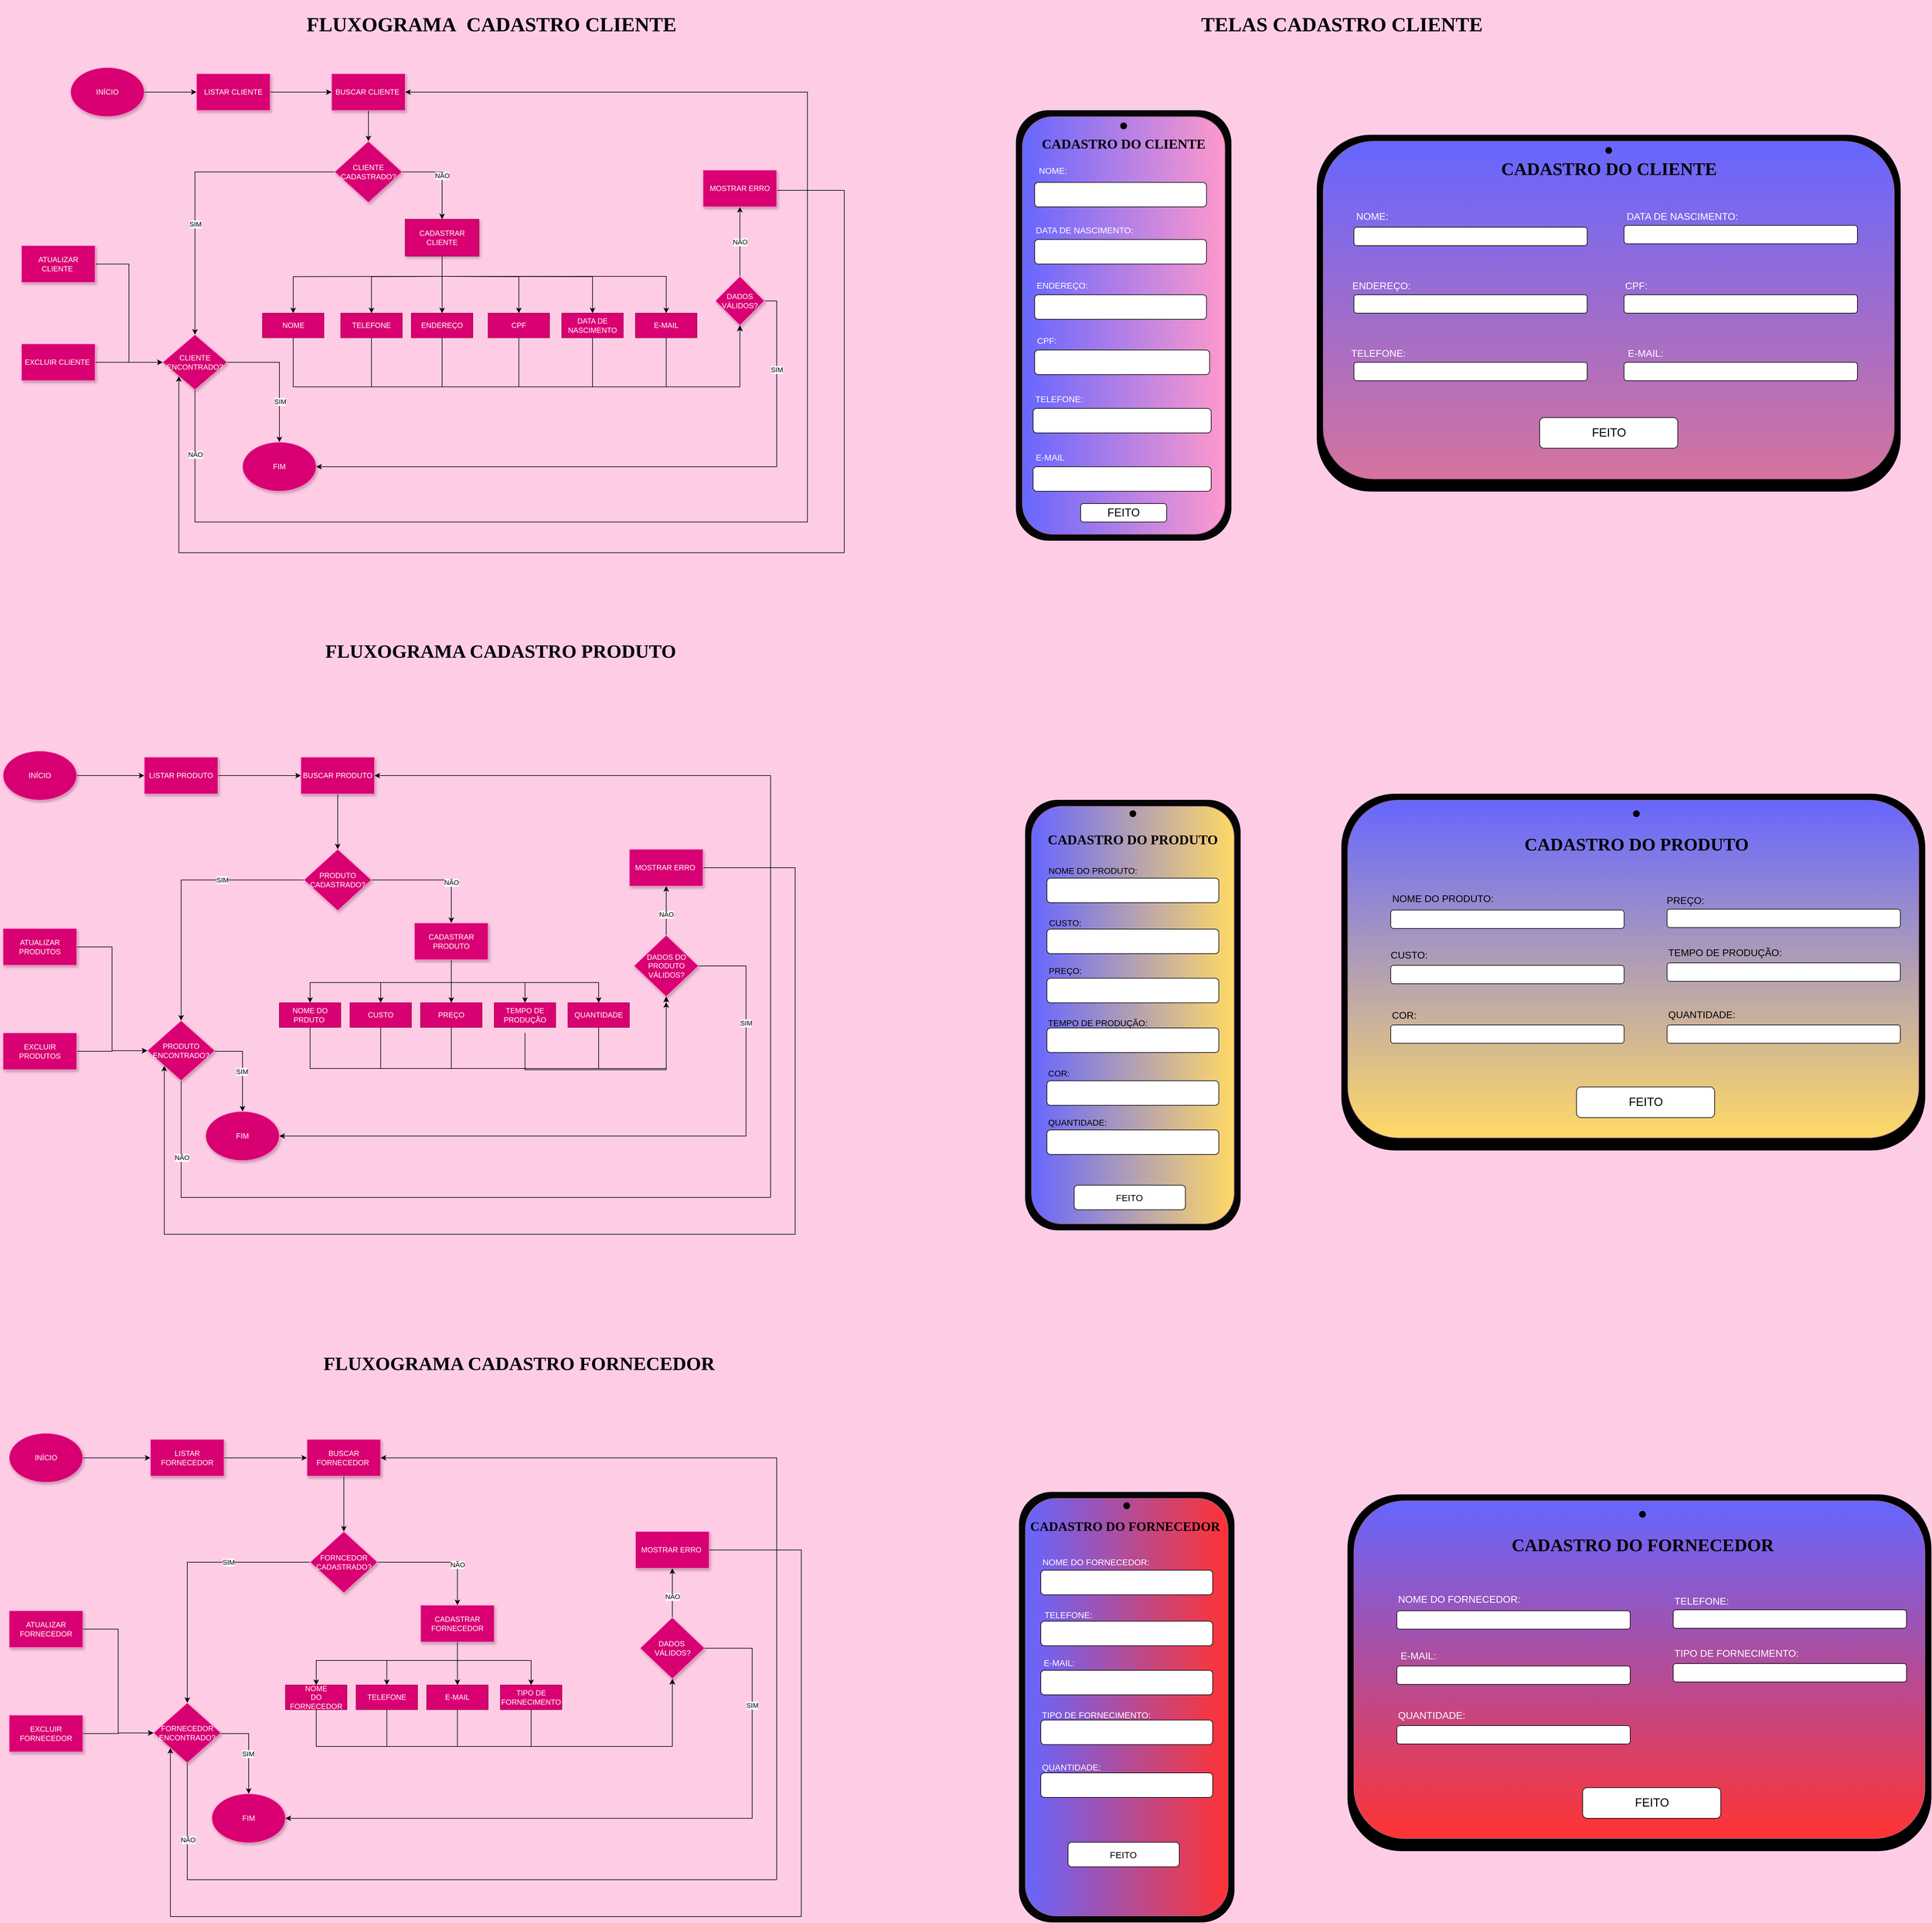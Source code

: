 <mxfile version="24.4.9" type="device">
  <diagram name="Página-1" id="dKwEbfN77uNNyOMGRZaD">
    <mxGraphModel dx="2514" dy="920" grid="1" gridSize="10" guides="1" tooltips="1" connect="1" arrows="1" fold="1" page="1" pageScale="1" pageWidth="827" pageHeight="1169" background="#FFCCE6" math="0" shadow="0">
      <root>
        <mxCell id="0" />
        <mxCell id="1" parent="0" />
        <mxCell id="wcODjkgg840wI776Qi8B-85" value="" style="edgeStyle=orthogonalEdgeStyle;rounded=0;orthogonalLoop=1;jettySize=auto;html=1;" parent="1" source="VYiEM14LJb83dmkJ5VDQ-42" target="VYiEM14LJb83dmkJ5VDQ-43" edge="1">
          <mxGeometry relative="1" as="geometry" />
        </mxCell>
        <mxCell id="VYiEM14LJb83dmkJ5VDQ-42" value="INÍCIO" style="ellipse;whiteSpace=wrap;html=1;fillColor=#d80073;strokeColor=#FF99CC;fontColor=#ffffff;shadow=1;" parent="1" vertex="1">
          <mxGeometry x="-40" y="160" width="120" height="80" as="geometry" />
        </mxCell>
        <mxCell id="wcODjkgg840wI776Qi8B-86" value="" style="edgeStyle=orthogonalEdgeStyle;rounded=0;orthogonalLoop=1;jettySize=auto;html=1;" parent="1" source="VYiEM14LJb83dmkJ5VDQ-43" target="VYiEM14LJb83dmkJ5VDQ-45" edge="1">
          <mxGeometry relative="1" as="geometry" />
        </mxCell>
        <mxCell id="VYiEM14LJb83dmkJ5VDQ-43" value="LISTAR CLIENTE" style="rounded=0;whiteSpace=wrap;html=1;fillColor=#d80073;strokeColor=#FF99CC;fontColor=#ffffff;shadow=1;" parent="1" vertex="1">
          <mxGeometry x="165" y="170" width="120" height="60" as="geometry" />
        </mxCell>
        <mxCell id="wcODjkgg840wI776Qi8B-87" style="edgeStyle=orthogonalEdgeStyle;rounded=0;orthogonalLoop=1;jettySize=auto;html=1;exitX=0.5;exitY=1;exitDx=0;exitDy=0;" parent="1" source="VYiEM14LJb83dmkJ5VDQ-45" target="VYiEM14LJb83dmkJ5VDQ-47" edge="1">
          <mxGeometry relative="1" as="geometry" />
        </mxCell>
        <mxCell id="VYiEM14LJb83dmkJ5VDQ-45" value="BUSCAR CLIENTE&amp;nbsp;" style="rounded=0;whiteSpace=wrap;html=1;fillColor=#d80073;strokeColor=#FF99CC;fontColor=#ffffff;shadow=1;" parent="1" vertex="1">
          <mxGeometry x="385" y="170" width="120" height="60" as="geometry" />
        </mxCell>
        <mxCell id="wcODjkgg840wI776Qi8B-88" value="SIM" style="edgeStyle=orthogonalEdgeStyle;rounded=0;orthogonalLoop=1;jettySize=auto;html=1;entryX=0.5;entryY=0;entryDx=0;entryDy=0;" parent="1" source="VYiEM14LJb83dmkJ5VDQ-47" target="VYiEM14LJb83dmkJ5VDQ-70" edge="1">
          <mxGeometry x="0.267" relative="1" as="geometry">
            <mxPoint as="offset" />
          </mxGeometry>
        </mxCell>
        <mxCell id="wcODjkgg840wI776Qi8B-89" value="NÃO" style="edgeStyle=orthogonalEdgeStyle;rounded=0;orthogonalLoop=1;jettySize=auto;html=1;entryX=0.5;entryY=0;entryDx=0;entryDy=0;" parent="1" source="VYiEM14LJb83dmkJ5VDQ-47" target="VYiEM14LJb83dmkJ5VDQ-49" edge="1">
          <mxGeometry relative="1" as="geometry" />
        </mxCell>
        <mxCell id="VYiEM14LJb83dmkJ5VDQ-47" value="CLIENTE CADASTRADO?" style="rhombus;whiteSpace=wrap;html=1;rounded=0;fillColor=#d80073;strokeColor=#FF99CC;fontColor=#ffffff;shadow=1;" parent="1" vertex="1">
          <mxGeometry x="390" y="280" width="110" height="100" as="geometry" />
        </mxCell>
        <mxCell id="wcODjkgg840wI776Qi8B-75" style="edgeStyle=orthogonalEdgeStyle;rounded=0;orthogonalLoop=1;jettySize=auto;html=1;entryX=0.5;entryY=0;entryDx=0;entryDy=0;" parent="1" source="VYiEM14LJb83dmkJ5VDQ-49" target="wcODjkgg840wI776Qi8B-72" edge="1">
          <mxGeometry relative="1" as="geometry" />
        </mxCell>
        <mxCell id="wcODjkgg840wI776Qi8B-76" style="edgeStyle=orthogonalEdgeStyle;rounded=0;orthogonalLoop=1;jettySize=auto;html=1;entryX=0.5;entryY=0;entryDx=0;entryDy=0;" parent="1" target="wcODjkgg840wI776Qi8B-70" edge="1">
          <mxGeometry relative="1" as="geometry">
            <mxPoint x="340" y="550" as="targetPoint" />
            <mxPoint x="565" y="500" as="sourcePoint" />
          </mxGeometry>
        </mxCell>
        <mxCell id="wcODjkgg840wI776Qi8B-77" style="edgeStyle=orthogonalEdgeStyle;rounded=0;orthogonalLoop=1;jettySize=auto;html=1;entryX=0.5;entryY=0;entryDx=0;entryDy=0;" parent="1" target="wcODjkgg840wI776Qi8B-71" edge="1">
          <mxGeometry relative="1" as="geometry">
            <mxPoint x="565" y="500" as="sourcePoint" />
          </mxGeometry>
        </mxCell>
        <mxCell id="wcODjkgg840wI776Qi8B-78" style="edgeStyle=orthogonalEdgeStyle;rounded=0;orthogonalLoop=1;jettySize=auto;html=1;entryX=0.5;entryY=0;entryDx=0;entryDy=0;" parent="1" target="wcODjkgg840wI776Qi8B-74" edge="1">
          <mxGeometry relative="1" as="geometry">
            <mxPoint x="565" y="500" as="sourcePoint" />
          </mxGeometry>
        </mxCell>
        <mxCell id="wcODjkgg840wI776Qi8B-79" style="edgeStyle=orthogonalEdgeStyle;rounded=0;orthogonalLoop=1;jettySize=auto;html=1;" parent="1" target="wcODjkgg840wI776Qi8B-73" edge="1">
          <mxGeometry relative="1" as="geometry">
            <mxPoint x="570" y="500" as="sourcePoint" />
          </mxGeometry>
        </mxCell>
        <mxCell id="wcODjkgg840wI776Qi8B-142" style="edgeStyle=orthogonalEdgeStyle;rounded=0;orthogonalLoop=1;jettySize=auto;html=1;entryX=0.5;entryY=0;entryDx=0;entryDy=0;" parent="1" source="VYiEM14LJb83dmkJ5VDQ-49" target="wcODjkgg840wI776Qi8B-141" edge="1">
          <mxGeometry relative="1" as="geometry">
            <Array as="points">
              <mxPoint x="565" y="500" />
              <mxPoint x="930" y="500" />
            </Array>
          </mxGeometry>
        </mxCell>
        <mxCell id="VYiEM14LJb83dmkJ5VDQ-49" value="CADASTRAR CLIENTE" style="whiteSpace=wrap;html=1;rounded=0;fillColor=#d80073;strokeColor=#A50040;fontColor=#ffffff;shadow=1;" parent="1" vertex="1">
          <mxGeometry x="505" y="407" width="120" height="60" as="geometry" />
        </mxCell>
        <mxCell id="wcODjkgg840wI776Qi8B-92" value="SIM" style="edgeStyle=orthogonalEdgeStyle;rounded=0;orthogonalLoop=1;jettySize=auto;html=1;entryX=1;entryY=0.5;entryDx=0;entryDy=0;exitX=1;exitY=0.5;exitDx=0;exitDy=0;" parent="1" source="VYiEM14LJb83dmkJ5VDQ-54" target="VYiEM14LJb83dmkJ5VDQ-67" edge="1">
          <mxGeometry x="-0.747" relative="1" as="geometry">
            <mxPoint as="offset" />
          </mxGeometry>
        </mxCell>
        <mxCell id="wcODjkgg840wI776Qi8B-100" value="NÃO" style="edgeStyle=orthogonalEdgeStyle;rounded=0;orthogonalLoop=1;jettySize=auto;html=1;" parent="1" source="VYiEM14LJb83dmkJ5VDQ-54" target="VYiEM14LJb83dmkJ5VDQ-59" edge="1">
          <mxGeometry relative="1" as="geometry" />
        </mxCell>
        <mxCell id="VYiEM14LJb83dmkJ5VDQ-54" value="DADOS VÁLIDOS?" style="rhombus;whiteSpace=wrap;html=1;rounded=0;fillColor=#d80073;strokeColor=#FF99CC;fontColor=#ffffff;shadow=1;" parent="1" vertex="1">
          <mxGeometry x="1010" y="500" width="80" height="80" as="geometry" />
        </mxCell>
        <mxCell id="wcODjkgg840wI776Qi8B-102" style="edgeStyle=orthogonalEdgeStyle;rounded=0;orthogonalLoop=1;jettySize=auto;html=1;entryX=0;entryY=1;entryDx=0;entryDy=0;" parent="1" source="VYiEM14LJb83dmkJ5VDQ-59" target="VYiEM14LJb83dmkJ5VDQ-70" edge="1">
          <mxGeometry relative="1" as="geometry">
            <mxPoint x="1050" y="380" as="sourcePoint" />
            <mxPoint x="138.035" y="699.97" as="targetPoint" />
            <Array as="points">
              <mxPoint x="1220" y="360" />
              <mxPoint x="1220" y="950" />
              <mxPoint x="136" y="950" />
            </Array>
          </mxGeometry>
        </mxCell>
        <mxCell id="VYiEM14LJb83dmkJ5VDQ-59" value="MOSTRAR ERRO" style="whiteSpace=wrap;html=1;rounded=0;fillColor=#d80073;strokeColor=#FF99CC;fontColor=#ffffff;glass=0;shadow=1;" parent="1" vertex="1">
          <mxGeometry x="990" y="327" width="120" height="60" as="geometry" />
        </mxCell>
        <mxCell id="wcODjkgg840wI776Qi8B-95" style="edgeStyle=orthogonalEdgeStyle;rounded=0;orthogonalLoop=1;jettySize=auto;html=1;entryX=0;entryY=0.5;entryDx=0;entryDy=0;" parent="1" source="VYiEM14LJb83dmkJ5VDQ-62" target="VYiEM14LJb83dmkJ5VDQ-70" edge="1">
          <mxGeometry relative="1" as="geometry" />
        </mxCell>
        <mxCell id="VYiEM14LJb83dmkJ5VDQ-62" value="ATUALIZAR CLIENTE&amp;nbsp;" style="whiteSpace=wrap;html=1;rounded=0;fillColor=#d80073;fontColor=#ffffff;strokeColor=#FF99CC;shadow=1;" parent="1" vertex="1">
          <mxGeometry x="-120" y="450" width="120" height="60" as="geometry" />
        </mxCell>
        <mxCell id="wcODjkgg840wI776Qi8B-94" value="" style="edgeStyle=orthogonalEdgeStyle;rounded=0;orthogonalLoop=1;jettySize=auto;html=1;" parent="1" source="VYiEM14LJb83dmkJ5VDQ-65" target="VYiEM14LJb83dmkJ5VDQ-70" edge="1">
          <mxGeometry relative="1" as="geometry" />
        </mxCell>
        <mxCell id="VYiEM14LJb83dmkJ5VDQ-65" value="EXCLUIR CLIENTE&amp;nbsp;" style="rounded=0;whiteSpace=wrap;html=1;fillColor=#d80073;fontColor=#ffffff;strokeColor=#FF99CC;glass=0;shadow=1;" parent="1" vertex="1">
          <mxGeometry x="-120" y="610" width="120" height="60" as="geometry" />
        </mxCell>
        <mxCell id="VYiEM14LJb83dmkJ5VDQ-67" value="FIM" style="ellipse;whiteSpace=wrap;html=1;fillColor=#d80073;fontColor=#ffffff;strokeColor=#FF99CC;shadow=1;" parent="1" vertex="1">
          <mxGeometry x="240" y="770" width="120" height="80" as="geometry" />
        </mxCell>
        <mxCell id="wcODjkgg840wI776Qi8B-96" value="" style="edgeStyle=orthogonalEdgeStyle;rounded=0;orthogonalLoop=1;jettySize=auto;html=1;" parent="1" source="VYiEM14LJb83dmkJ5VDQ-70" target="VYiEM14LJb83dmkJ5VDQ-67" edge="1">
          <mxGeometry relative="1" as="geometry" />
        </mxCell>
        <mxCell id="wcODjkgg840wI776Qi8B-104" value="SIM" style="edgeLabel;html=1;align=center;verticalAlign=middle;resizable=0;points=[];" parent="wcODjkgg840wI776Qi8B-96" vertex="1" connectable="0">
          <mxGeometry x="0.386" y="1" relative="1" as="geometry">
            <mxPoint as="offset" />
          </mxGeometry>
        </mxCell>
        <mxCell id="wcODjkgg840wI776Qi8B-97" style="edgeStyle=orthogonalEdgeStyle;rounded=0;orthogonalLoop=1;jettySize=auto;html=1;entryX=1;entryY=0.5;entryDx=0;entryDy=0;exitX=0.5;exitY=1;exitDx=0;exitDy=0;" parent="1" source="VYiEM14LJb83dmkJ5VDQ-70" target="VYiEM14LJb83dmkJ5VDQ-45" edge="1">
          <mxGeometry relative="1" as="geometry">
            <mxPoint x="163" y="700" as="sourcePoint" />
            <Array as="points">
              <mxPoint x="163" y="900" />
              <mxPoint x="1160" y="900" />
              <mxPoint x="1160" y="200" />
            </Array>
          </mxGeometry>
        </mxCell>
        <mxCell id="wcODjkgg840wI776Qi8B-103" value="NÃO" style="edgeLabel;html=1;align=center;verticalAlign=middle;resizable=0;points=[];" parent="wcODjkgg840wI776Qi8B-97" vertex="1" connectable="0">
          <mxGeometry x="-0.937" relative="1" as="geometry">
            <mxPoint y="24" as="offset" />
          </mxGeometry>
        </mxCell>
        <mxCell id="VYiEM14LJb83dmkJ5VDQ-70" value="CLIENTE ENCONTRADO?" style="rhombus;whiteSpace=wrap;html=1;fillColor=#d80073;strokeColor=#FF99CC;fontColor=#ffffff;shadow=1;" parent="1" vertex="1">
          <mxGeometry x="110" y="595" width="105" height="90" as="geometry" />
        </mxCell>
        <mxCell id="cEaKdVTYvAvty1d2w6ZT-2" value="&lt;h2&gt;&lt;font style=&quot;font-size: 33px;&quot; face=&quot;Garamond&quot;&gt;FLUXOGRAMA&amp;nbsp; CADASTRO CLIENTE&lt;/font&gt;&lt;/h2&gt;" style="text;html=1;align=center;verticalAlign=middle;resizable=0;points=[];autosize=1;strokeColor=none;fillColor=none;" parent="1" vertex="1">
          <mxGeometry x="340" y="50" width="610" height="80" as="geometry" />
        </mxCell>
        <mxCell id="cEaKdVTYvAvty1d2w6ZT-3" value="&lt;h2&gt;&lt;font style=&quot;font-size: 31px;&quot; face=&quot;Garamond&quot;&gt;FLUXOGRAMA CADASTRO PRODUTO&lt;/font&gt;&lt;/h2&gt;" style="text;html=1;align=center;verticalAlign=middle;resizable=0;points=[];autosize=1;strokeColor=none;fillColor=none;" parent="1" vertex="1">
          <mxGeometry x="370" y="1070" width="580" height="80" as="geometry" />
        </mxCell>
        <mxCell id="Bjhl5JZfNS0OBteokcuS-3" value="" style="edgeStyle=orthogonalEdgeStyle;rounded=0;orthogonalLoop=1;jettySize=auto;html=1;" edge="1" parent="1" source="cEaKdVTYvAvty1d2w6ZT-4" target="cEaKdVTYvAvty1d2w6ZT-5">
          <mxGeometry relative="1" as="geometry" />
        </mxCell>
        <mxCell id="cEaKdVTYvAvty1d2w6ZT-4" value="INÍCIO" style="ellipse;whiteSpace=wrap;html=1;fillColor=#d80073;fontColor=#ffffff;strokeColor=#FF99CC;shadow=1;" parent="1" vertex="1">
          <mxGeometry x="-150" y="1273" width="120" height="80" as="geometry" />
        </mxCell>
        <mxCell id="Bjhl5JZfNS0OBteokcuS-25" style="edgeStyle=orthogonalEdgeStyle;rounded=0;orthogonalLoop=1;jettySize=auto;html=1;" edge="1" parent="1" source="cEaKdVTYvAvty1d2w6ZT-5" target="cEaKdVTYvAvty1d2w6ZT-7">
          <mxGeometry relative="1" as="geometry" />
        </mxCell>
        <mxCell id="cEaKdVTYvAvty1d2w6ZT-5" value="LISTAR PRODUTO" style="whiteSpace=wrap;html=1;fillColor=#d80073;strokeColor=#FF99CC;fontColor=#ffffff;shadow=1;" parent="1" vertex="1">
          <mxGeometry x="80" y="1283" width="120" height="60" as="geometry" />
        </mxCell>
        <mxCell id="Bjhl5JZfNS0OBteokcuS-26" style="edgeStyle=orthogonalEdgeStyle;rounded=0;orthogonalLoop=1;jettySize=auto;html=1;" edge="1" parent="1" source="cEaKdVTYvAvty1d2w6ZT-7" target="cEaKdVTYvAvty1d2w6ZT-13">
          <mxGeometry relative="1" as="geometry" />
        </mxCell>
        <mxCell id="cEaKdVTYvAvty1d2w6ZT-7" value="BUSCAR PRODUTO" style="whiteSpace=wrap;html=1;fillColor=#d80073;strokeColor=#FF99CC;fontColor=#ffffff;shadow=1;" parent="1" vertex="1">
          <mxGeometry x="335" y="1283" width="120" height="60" as="geometry" />
        </mxCell>
        <mxCell id="Bjhl5JZfNS0OBteokcuS-30" style="edgeStyle=orthogonalEdgeStyle;rounded=0;orthogonalLoop=1;jettySize=auto;html=1;entryX=0;entryY=0.5;entryDx=0;entryDy=0;" edge="1" parent="1" source="cEaKdVTYvAvty1d2w6ZT-9" target="cEaKdVTYvAvty1d2w6ZT-23">
          <mxGeometry relative="1" as="geometry" />
        </mxCell>
        <mxCell id="cEaKdVTYvAvty1d2w6ZT-9" value="ATUALIZAR PRODUTOS" style="whiteSpace=wrap;html=1;fillColor=#d80073;strokeColor=#FF99CC;fontColor=#ffffff;shadow=1;" parent="1" vertex="1">
          <mxGeometry x="-150" y="1562" width="120" height="60" as="geometry" />
        </mxCell>
        <mxCell id="Bjhl5JZfNS0OBteokcuS-29" style="edgeStyle=orthogonalEdgeStyle;rounded=0;orthogonalLoop=1;jettySize=auto;html=1;entryX=0;entryY=0.5;entryDx=0;entryDy=0;" edge="1" parent="1" source="cEaKdVTYvAvty1d2w6ZT-11" target="cEaKdVTYvAvty1d2w6ZT-23">
          <mxGeometry relative="1" as="geometry" />
        </mxCell>
        <mxCell id="cEaKdVTYvAvty1d2w6ZT-11" value="EXCLUIR PRODUTOS" style="whiteSpace=wrap;html=1;fillColor=#d80073;strokeColor=#FF99CC;fontColor=#ffffff;shadow=1;" parent="1" vertex="1">
          <mxGeometry x="-150" y="1732" width="120" height="60" as="geometry" />
        </mxCell>
        <mxCell id="Bjhl5JZfNS0OBteokcuS-23" style="edgeStyle=orthogonalEdgeStyle;rounded=0;orthogonalLoop=1;jettySize=auto;html=1;entryX=0.5;entryY=0;entryDx=0;entryDy=0;" edge="1" parent="1" source="cEaKdVTYvAvty1d2w6ZT-13" target="cEaKdVTYvAvty1d2w6ZT-15">
          <mxGeometry relative="1" as="geometry" />
        </mxCell>
        <mxCell id="Bjhl5JZfNS0OBteokcuS-24" value="NÃO" style="edgeLabel;html=1;align=center;verticalAlign=middle;resizable=0;points=[];" vertex="1" connectable="0" parent="Bjhl5JZfNS0OBteokcuS-23">
          <mxGeometry x="0.324" relative="1" as="geometry">
            <mxPoint y="1" as="offset" />
          </mxGeometry>
        </mxCell>
        <mxCell id="Bjhl5JZfNS0OBteokcuS-27" style="edgeStyle=orthogonalEdgeStyle;rounded=0;orthogonalLoop=1;jettySize=auto;html=1;" edge="1" parent="1" source="cEaKdVTYvAvty1d2w6ZT-13" target="cEaKdVTYvAvty1d2w6ZT-23">
          <mxGeometry relative="1" as="geometry" />
        </mxCell>
        <mxCell id="Bjhl5JZfNS0OBteokcuS-28" value="SIM" style="edgeLabel;html=1;align=center;verticalAlign=middle;resizable=0;points=[];" vertex="1" connectable="0" parent="Bjhl5JZfNS0OBteokcuS-27">
          <mxGeometry x="-0.381" relative="1" as="geometry">
            <mxPoint as="offset" />
          </mxGeometry>
        </mxCell>
        <mxCell id="cEaKdVTYvAvty1d2w6ZT-13" value="PRODUTO CADASTRADO?" style="rhombus;whiteSpace=wrap;html=1;fillColor=#d80073;strokeColor=#FF99CC;fontColor=#ffffff;shadow=1;" parent="1" vertex="1">
          <mxGeometry x="340" y="1433" width="110" height="100" as="geometry" />
        </mxCell>
        <mxCell id="Bjhl5JZfNS0OBteokcuS-14" style="edgeStyle=orthogonalEdgeStyle;rounded=0;orthogonalLoop=1;jettySize=auto;html=1;entryX=0.5;entryY=0;entryDx=0;entryDy=0;" edge="1" parent="1" source="cEaKdVTYvAvty1d2w6ZT-15" target="Bjhl5JZfNS0OBteokcuS-6">
          <mxGeometry relative="1" as="geometry" />
        </mxCell>
        <mxCell id="Bjhl5JZfNS0OBteokcuS-15" style="edgeStyle=orthogonalEdgeStyle;rounded=0;orthogonalLoop=1;jettySize=auto;html=1;entryX=0.5;entryY=0;entryDx=0;entryDy=0;" edge="1" parent="1" source="cEaKdVTYvAvty1d2w6ZT-15" target="Bjhl5JZfNS0OBteokcuS-8">
          <mxGeometry relative="1" as="geometry">
            <Array as="points">
              <mxPoint x="580" y="1650" />
              <mxPoint x="350" y="1650" />
            </Array>
          </mxGeometry>
        </mxCell>
        <mxCell id="Bjhl5JZfNS0OBteokcuS-16" style="edgeStyle=orthogonalEdgeStyle;rounded=0;orthogonalLoop=1;jettySize=auto;html=1;entryX=0.5;entryY=0;entryDx=0;entryDy=0;" edge="1" parent="1" source="cEaKdVTYvAvty1d2w6ZT-15" target="Bjhl5JZfNS0OBteokcuS-7">
          <mxGeometry relative="1" as="geometry">
            <Array as="points">
              <mxPoint x="580" y="1650" />
              <mxPoint x="465" y="1650" />
            </Array>
          </mxGeometry>
        </mxCell>
        <mxCell id="Bjhl5JZfNS0OBteokcuS-18" style="edgeStyle=orthogonalEdgeStyle;rounded=0;orthogonalLoop=1;jettySize=auto;html=1;entryX=0.5;entryY=0;entryDx=0;entryDy=0;" edge="1" parent="1" source="cEaKdVTYvAvty1d2w6ZT-15" target="Bjhl5JZfNS0OBteokcuS-5">
          <mxGeometry relative="1" as="geometry">
            <Array as="points">
              <mxPoint x="580" y="1650" />
              <mxPoint x="700" y="1650" />
            </Array>
          </mxGeometry>
        </mxCell>
        <mxCell id="Bjhl5JZfNS0OBteokcuS-241" style="edgeStyle=orthogonalEdgeStyle;rounded=0;orthogonalLoop=1;jettySize=auto;html=1;entryX=0.5;entryY=0;entryDx=0;entryDy=0;" edge="1" parent="1" source="cEaKdVTYvAvty1d2w6ZT-15" target="Bjhl5JZfNS0OBteokcuS-239">
          <mxGeometry relative="1" as="geometry">
            <Array as="points">
              <mxPoint x="580" y="1650" />
              <mxPoint x="820" y="1650" />
            </Array>
          </mxGeometry>
        </mxCell>
        <mxCell id="cEaKdVTYvAvty1d2w6ZT-15" value="CADASTRAR PRODUTO" style="whiteSpace=wrap;html=1;fillColor=#d80073;strokeColor=#FF99CC;fontColor=#ffffff;shadow=1;" parent="1" vertex="1">
          <mxGeometry x="520" y="1553" width="120" height="60" as="geometry" />
        </mxCell>
        <mxCell id="Bjhl5JZfNS0OBteokcuS-33" value="" style="edgeStyle=orthogonalEdgeStyle;rounded=0;orthogonalLoop=1;jettySize=auto;html=1;" edge="1" parent="1" source="cEaKdVTYvAvty1d2w6ZT-17" target="cEaKdVTYvAvty1d2w6ZT-19">
          <mxGeometry relative="1" as="geometry" />
        </mxCell>
        <mxCell id="Bjhl5JZfNS0OBteokcuS-34" value="NÃO" style="edgeLabel;html=1;align=center;verticalAlign=middle;resizable=0;points=[];" vertex="1" connectable="0" parent="Bjhl5JZfNS0OBteokcuS-33">
          <mxGeometry x="-0.146" relative="1" as="geometry">
            <mxPoint as="offset" />
          </mxGeometry>
        </mxCell>
        <mxCell id="cEaKdVTYvAvty1d2w6ZT-17" value="DADOS DO PRODUTO VÁLIDOS?" style="rhombus;whiteSpace=wrap;html=1;fillColor=#d80073;strokeColor=#FF99CC;fontColor=#ffffff;shadow=1;" parent="1" vertex="1">
          <mxGeometry x="877.5" y="1573" width="105" height="100" as="geometry" />
        </mxCell>
        <mxCell id="Bjhl5JZfNS0OBteokcuS-39" style="edgeStyle=orthogonalEdgeStyle;rounded=0;orthogonalLoop=1;jettySize=auto;html=1;entryX=0;entryY=1;entryDx=0;entryDy=0;" edge="1" parent="1" source="cEaKdVTYvAvty1d2w6ZT-19" target="cEaKdVTYvAvty1d2w6ZT-23">
          <mxGeometry relative="1" as="geometry">
            <Array as="points">
              <mxPoint x="1140" y="1463" />
              <mxPoint x="1140" y="2060" />
              <mxPoint x="112" y="2060" />
            </Array>
          </mxGeometry>
        </mxCell>
        <mxCell id="cEaKdVTYvAvty1d2w6ZT-19" value="MOSTRAR ERRO&amp;nbsp;" style="whiteSpace=wrap;html=1;fillColor=#d80073;strokeColor=#FF99CC;fontColor=#ffffff;shadow=1;" parent="1" vertex="1">
          <mxGeometry x="870" y="1433" width="120" height="60" as="geometry" />
        </mxCell>
        <mxCell id="Bjhl5JZfNS0OBteokcuS-31" style="edgeStyle=orthogonalEdgeStyle;rounded=0;orthogonalLoop=1;jettySize=auto;html=1;entryX=0.5;entryY=0;entryDx=0;entryDy=0;" edge="1" parent="1" source="cEaKdVTYvAvty1d2w6ZT-23" target="cEaKdVTYvAvty1d2w6ZT-25">
          <mxGeometry relative="1" as="geometry">
            <Array as="points">
              <mxPoint x="240" y="1762" />
            </Array>
          </mxGeometry>
        </mxCell>
        <mxCell id="Bjhl5JZfNS0OBteokcuS-32" value="SIM" style="edgeLabel;html=1;align=center;verticalAlign=middle;resizable=0;points=[];" vertex="1" connectable="0" parent="Bjhl5JZfNS0OBteokcuS-31">
          <mxGeometry x="0.112" y="-1" relative="1" as="geometry">
            <mxPoint y="-1" as="offset" />
          </mxGeometry>
        </mxCell>
        <mxCell id="Bjhl5JZfNS0OBteokcuS-37" style="edgeStyle=orthogonalEdgeStyle;rounded=0;orthogonalLoop=1;jettySize=auto;html=1;entryX=1;entryY=0.5;entryDx=0;entryDy=0;" edge="1" parent="1" source="cEaKdVTYvAvty1d2w6ZT-23" target="cEaKdVTYvAvty1d2w6ZT-7">
          <mxGeometry relative="1" as="geometry">
            <Array as="points">
              <mxPoint x="140" y="2000" />
              <mxPoint x="1100" y="2000" />
              <mxPoint x="1100" y="1313" />
            </Array>
          </mxGeometry>
        </mxCell>
        <mxCell id="Bjhl5JZfNS0OBteokcuS-38" value="NÃO" style="edgeLabel;html=1;align=center;verticalAlign=middle;resizable=0;points=[];" vertex="1" connectable="0" parent="Bjhl5JZfNS0OBteokcuS-37">
          <mxGeometry x="-0.899" y="1" relative="1" as="geometry">
            <mxPoint y="-1" as="offset" />
          </mxGeometry>
        </mxCell>
        <mxCell id="cEaKdVTYvAvty1d2w6ZT-23" value="PRODUTO ENCONTRADO?" style="rhombus;whiteSpace=wrap;html=1;fillColor=#d80073;strokeColor=#FF99CC;fontColor=#ffffff;shadow=1;" parent="1" vertex="1">
          <mxGeometry x="85" y="1712" width="110" height="98" as="geometry" />
        </mxCell>
        <mxCell id="cEaKdVTYvAvty1d2w6ZT-25" value="FIM" style="ellipse;whiteSpace=wrap;html=1;fillColor=#d80073;fontColor=#ffffff;strokeColor=#FF99CC;shadow=1;" parent="1" vertex="1">
          <mxGeometry x="180" y="1860" width="120" height="80" as="geometry" />
        </mxCell>
        <mxCell id="wcODjkgg840wI776Qi8B-80" style="edgeStyle=orthogonalEdgeStyle;rounded=0;orthogonalLoop=1;jettySize=auto;html=1;entryX=0.5;entryY=1;entryDx=0;entryDy=0;" parent="1" source="wcODjkgg840wI776Qi8B-70" target="VYiEM14LJb83dmkJ5VDQ-54" edge="1">
          <mxGeometry relative="1" as="geometry">
            <Array as="points">
              <mxPoint x="323" y="680" />
              <mxPoint x="1050" y="680" />
            </Array>
          </mxGeometry>
        </mxCell>
        <mxCell id="wcODjkgg840wI776Qi8B-70" value="NOME" style="rounded=0;whiteSpace=wrap;html=1;fillColor=#d80073;fontColor=#ffffff;strokeColor=#A50040;" parent="1" vertex="1">
          <mxGeometry x="272.5" y="560" width="100" height="40" as="geometry" />
        </mxCell>
        <mxCell id="wcODjkgg840wI776Qi8B-81" style="edgeStyle=orthogonalEdgeStyle;rounded=0;orthogonalLoop=1;jettySize=auto;html=1;entryX=0.5;entryY=1;entryDx=0;entryDy=0;" parent="1" source="wcODjkgg840wI776Qi8B-71" target="VYiEM14LJb83dmkJ5VDQ-54" edge="1">
          <mxGeometry relative="1" as="geometry">
            <Array as="points">
              <mxPoint x="450" y="680" />
              <mxPoint x="1050" y="680" />
            </Array>
          </mxGeometry>
        </mxCell>
        <mxCell id="wcODjkgg840wI776Qi8B-71" value="TELEFONE" style="rounded=0;whiteSpace=wrap;html=1;fillColor=#d80073;fontColor=#ffffff;strokeColor=#A50040;" parent="1" vertex="1">
          <mxGeometry x="400" y="560" width="100" height="40" as="geometry" />
        </mxCell>
        <mxCell id="wcODjkgg840wI776Qi8B-82" style="edgeStyle=orthogonalEdgeStyle;rounded=0;orthogonalLoop=1;jettySize=auto;html=1;entryX=0.5;entryY=1;entryDx=0;entryDy=0;" parent="1" source="wcODjkgg840wI776Qi8B-72" target="VYiEM14LJb83dmkJ5VDQ-54" edge="1">
          <mxGeometry relative="1" as="geometry">
            <Array as="points">
              <mxPoint x="565" y="680" />
              <mxPoint x="1050" y="680" />
            </Array>
          </mxGeometry>
        </mxCell>
        <mxCell id="wcODjkgg840wI776Qi8B-72" value="ENDEREÇO" style="rounded=0;whiteSpace=wrap;html=1;fillColor=#d80073;fontColor=#ffffff;strokeColor=#A50040;" parent="1" vertex="1">
          <mxGeometry x="515" y="560" width="100" height="40" as="geometry" />
        </mxCell>
        <mxCell id="wcODjkgg840wI776Qi8B-83" style="edgeStyle=orthogonalEdgeStyle;rounded=0;orthogonalLoop=1;jettySize=auto;html=1;entryX=0.5;entryY=1;entryDx=0;entryDy=0;" parent="1" source="wcODjkgg840wI776Qi8B-73" target="VYiEM14LJb83dmkJ5VDQ-54" edge="1">
          <mxGeometry relative="1" as="geometry">
            <Array as="points">
              <mxPoint x="690" y="680" />
              <mxPoint x="1050" y="680" />
            </Array>
          </mxGeometry>
        </mxCell>
        <mxCell id="wcODjkgg840wI776Qi8B-73" value="CPF" style="rounded=0;whiteSpace=wrap;html=1;fillColor=#d80073;fontColor=#ffffff;strokeColor=#A50040;" parent="1" vertex="1">
          <mxGeometry x="640" y="560" width="100" height="40" as="geometry" />
        </mxCell>
        <mxCell id="wcODjkgg840wI776Qi8B-84" style="edgeStyle=orthogonalEdgeStyle;rounded=0;orthogonalLoop=1;jettySize=auto;html=1;entryX=0.5;entryY=1;entryDx=0;entryDy=0;" parent="1" source="wcODjkgg840wI776Qi8B-74" target="VYiEM14LJb83dmkJ5VDQ-54" edge="1">
          <mxGeometry relative="1" as="geometry">
            <mxPoint x="1050" y="660" as="targetPoint" />
            <Array as="points">
              <mxPoint x="810" y="680" />
              <mxPoint x="1050" y="680" />
            </Array>
          </mxGeometry>
        </mxCell>
        <mxCell id="wcODjkgg840wI776Qi8B-74" value="DATA DE NASCIMENTO" style="rounded=0;whiteSpace=wrap;html=1;fillColor=#d80073;fontColor=#ffffff;strokeColor=#A50040;" parent="1" vertex="1">
          <mxGeometry x="760" y="560" width="100" height="40" as="geometry" />
        </mxCell>
        <mxCell id="wcODjkgg840wI776Qi8B-105" value="" style="rounded=1;whiteSpace=wrap;html=1;direction=south;fillColor=#050505;" parent="1" vertex="1">
          <mxGeometry x="1500" y="230" width="350" height="700" as="geometry" />
        </mxCell>
        <mxCell id="wcODjkgg840wI776Qi8B-106" value="" style="rounded=1;whiteSpace=wrap;html=1;" parent="1" vertex="1">
          <mxGeometry x="1540" y="370" width="280" height="33" as="geometry" />
        </mxCell>
        <mxCell id="wcODjkgg840wI776Qi8B-107" value="&lt;h6&gt;&lt;br&gt;&lt;/h6&gt;" style="rounded=1;whiteSpace=wrap;html=1;direction=south;fillColor=#FF99CC;gradientColor=#6666FF;strokeColor=#996185;" parent="1" vertex="1">
          <mxGeometry x="1510" y="240" width="330" height="680" as="geometry" />
        </mxCell>
        <mxCell id="wcODjkgg840wI776Qi8B-109" value="" style="rounded=1;whiteSpace=wrap;html=1;" parent="1" vertex="1">
          <mxGeometry x="1530" y="347" width="280" height="40" as="geometry" />
        </mxCell>
        <mxCell id="wcODjkgg840wI776Qi8B-110" value="&lt;font color=&quot;#ffffff&quot; style=&quot;font-size: 14px;&quot;&gt;NOME:&lt;/font&gt;" style="text;html=1;align=center;verticalAlign=middle;whiteSpace=wrap;rounded=0;" parent="1" vertex="1">
          <mxGeometry x="1530" y="310" width="60" height="35" as="geometry" />
        </mxCell>
        <mxCell id="wcODjkgg840wI776Qi8B-111" value="&lt;h2&gt;&lt;font style=&quot;font-size: 22px;&quot; face=&quot;Times New Roman&quot;&gt;CADASTRO DO CLIENTE&lt;/font&gt;&lt;/h2&gt;" style="text;html=1;align=center;verticalAlign=middle;whiteSpace=wrap;rounded=0;" parent="1" vertex="1">
          <mxGeometry x="1530" y="260" width="290" height="50" as="geometry" />
        </mxCell>
        <mxCell id="wcODjkgg840wI776Qi8B-112" value="" style="rounded=1;whiteSpace=wrap;html=1;direction=west;align=left;" parent="1" vertex="1">
          <mxGeometry x="1530" y="440" width="280" height="40" as="geometry" />
        </mxCell>
        <mxCell id="wcODjkgg840wI776Qi8B-113" value="&lt;font color=&quot;#ffffff&quot; style=&quot;font-size: 14px;&quot;&gt;TELEFONE:&lt;/font&gt;" style="text;html=1;align=center;verticalAlign=middle;whiteSpace=wrap;rounded=0;" parent="1" vertex="1">
          <mxGeometry x="1530" y="685" width="80" height="30" as="geometry" />
        </mxCell>
        <mxCell id="wcODjkgg840wI776Qi8B-114" value="" style="rounded=1;whiteSpace=wrap;html=1;" parent="1" vertex="1">
          <mxGeometry x="1530" y="530" width="280" height="40" as="geometry" />
        </mxCell>
        <mxCell id="wcODjkgg840wI776Qi8B-115" value="&lt;font color=&quot;#ffffff&quot; style=&quot;font-size: 14px;&quot;&gt;ENDEREÇO:&lt;/font&gt;" style="text;html=1;align=center;verticalAlign=middle;whiteSpace=wrap;rounded=0;" parent="1" vertex="1">
          <mxGeometry x="1530" y="500" width="90" height="30" as="geometry" />
        </mxCell>
        <mxCell id="wcODjkgg840wI776Qi8B-117" value="" style="rounded=1;whiteSpace=wrap;html=1;" parent="1" vertex="1">
          <mxGeometry x="1530" y="620" width="285" height="40" as="geometry" />
        </mxCell>
        <mxCell id="wcODjkgg840wI776Qi8B-118" value="&lt;font color=&quot;#ffffff&quot; style=&quot;font-size: 14px;&quot;&gt;CPF:&lt;/font&gt;" style="text;html=1;align=center;verticalAlign=middle;whiteSpace=wrap;rounded=0;" parent="1" vertex="1">
          <mxGeometry x="1530" y="590" width="40" height="30" as="geometry" />
        </mxCell>
        <mxCell id="wcODjkgg840wI776Qi8B-119" value="" style="rounded=1;whiteSpace=wrap;html=1;" parent="1" vertex="1">
          <mxGeometry x="1527.5" y="715" width="290" height="40" as="geometry" />
        </mxCell>
        <mxCell id="wcODjkgg840wI776Qi8B-121" value="&lt;font color=&quot;#ffffff&quot; style=&quot;font-size: 14px;&quot;&gt;DATA DE NASCIMENTO:&lt;/font&gt;" style="text;html=1;align=left;verticalAlign=middle;whiteSpace=wrap;rounded=0;" parent="1" vertex="1">
          <mxGeometry x="1530" y="410" width="200" height="30" as="geometry" />
        </mxCell>
        <mxCell id="wcODjkgg840wI776Qi8B-122" value="" style="ellipse;whiteSpace=wrap;html=1;aspect=fixed;fillColor=#000000;" parent="1" vertex="1">
          <mxGeometry x="1670" y="250" width="10" height="10" as="geometry" />
        </mxCell>
        <mxCell id="wcODjkgg840wI776Qi8B-123" value="&lt;span style=&quot;font-size: 18px;&quot;&gt;FEITO&lt;/span&gt;" style="rounded=1;whiteSpace=wrap;html=1;fillColor=#FFFFFF;" parent="1" vertex="1">
          <mxGeometry x="1605" y="870" width="140" height="30" as="geometry" />
        </mxCell>
        <mxCell id="wcODjkgg840wI776Qi8B-124" value="&lt;h2&gt;&lt;font style=&quot;font-size: 33px;&quot; face=&quot;Garamond&quot;&gt;TELAS CADASTRO CLIENTE&lt;/font&gt;&lt;/h2&gt;" style="text;html=1;align=center;verticalAlign=middle;resizable=0;points=[];autosize=1;strokeColor=none;fillColor=none;" parent="1" vertex="1">
          <mxGeometry x="1790" y="50" width="480" height="80" as="geometry" />
        </mxCell>
        <mxCell id="wcODjkgg840wI776Qi8B-125" value="" style="rounded=1;whiteSpace=wrap;html=1;fillColor=#000000;" parent="1" vertex="1">
          <mxGeometry x="1990" y="270" width="950" height="580" as="geometry" />
        </mxCell>
        <mxCell id="wcODjkgg840wI776Qi8B-126" value="" style="rounded=1;whiteSpace=wrap;html=1;fillColor=#6666FF;gradientColor=#d5739d;strokeColor=#996185;" parent="1" vertex="1">
          <mxGeometry x="2000" y="280" width="930" height="550" as="geometry" />
        </mxCell>
        <mxCell id="wcODjkgg840wI776Qi8B-127" value="&lt;h1&gt;&lt;font style=&quot;font-size: 29px;&quot; face=&quot;Times New Roman&quot;&gt;CADASTRO DO CLIENTE&lt;/font&gt;&lt;/h1&gt;" style="text;html=1;align=center;verticalAlign=middle;whiteSpace=wrap;rounded=0;" parent="1" vertex="1">
          <mxGeometry x="2242.5" y="310" width="445" height="30" as="geometry" />
        </mxCell>
        <mxCell id="wcODjkgg840wI776Qi8B-128" value="&lt;font color=&quot;#ffffff&quot; style=&quot;font-size: 16px;&quot;&gt;NOME:&lt;/font&gt;" style="text;html=1;align=center;verticalAlign=middle;whiteSpace=wrap;rounded=0;" parent="1" vertex="1">
          <mxGeometry x="2050" y="387" width="60" height="30" as="geometry" />
        </mxCell>
        <mxCell id="wcODjkgg840wI776Qi8B-129" value="" style="rounded=1;whiteSpace=wrap;html=1;" parent="1" vertex="1">
          <mxGeometry x="2050" y="420" width="380" height="30" as="geometry" />
        </mxCell>
        <mxCell id="wcODjkgg840wI776Qi8B-131" value="" style="rounded=1;whiteSpace=wrap;html=1;" parent="1" vertex="1">
          <mxGeometry x="2490" y="417" width="380" height="30" as="geometry" />
        </mxCell>
        <mxCell id="wcODjkgg840wI776Qi8B-132" value="&lt;font color=&quot;#ffffff&quot; style=&quot;font-size: 16px;&quot;&gt;DATA DE NASCIMENTO:&lt;/font&gt;" style="text;html=1;align=center;verticalAlign=middle;whiteSpace=wrap;rounded=0;" parent="1" vertex="1">
          <mxGeometry x="2490" y="387" width="190" height="30" as="geometry" />
        </mxCell>
        <mxCell id="wcODjkgg840wI776Qi8B-133" value="&lt;font color=&quot;#ffffff&quot; style=&quot;font-size: 16px;&quot;&gt;ENDEREÇO:&lt;/font&gt;" style="text;html=1;align=center;verticalAlign=middle;whiteSpace=wrap;rounded=0;" parent="1" vertex="1">
          <mxGeometry x="2050" y="500" width="90" height="30" as="geometry" />
        </mxCell>
        <mxCell id="wcODjkgg840wI776Qi8B-134" value="" style="rounded=1;whiteSpace=wrap;html=1;" parent="1" vertex="1">
          <mxGeometry x="2050" y="530" width="380" height="30" as="geometry" />
        </mxCell>
        <mxCell id="wcODjkgg840wI776Qi8B-135" value="&lt;font color=&quot;#ffffff&quot; style=&quot;font-size: 16px;&quot;&gt;CPF:&lt;/font&gt;" style="text;html=1;align=center;verticalAlign=middle;whiteSpace=wrap;rounded=0;" parent="1" vertex="1">
          <mxGeometry x="2490" y="500" width="40" height="30" as="geometry" />
        </mxCell>
        <mxCell id="wcODjkgg840wI776Qi8B-136" value="" style="rounded=1;whiteSpace=wrap;html=1;" parent="1" vertex="1">
          <mxGeometry x="2490" y="530" width="380" height="30" as="geometry" />
        </mxCell>
        <mxCell id="wcODjkgg840wI776Qi8B-137" value="&lt;font color=&quot;#ffffff&quot; style=&quot;font-size: 16px;&quot;&gt;TELEFONE:&lt;/font&gt;" style="text;html=1;align=center;verticalAlign=middle;whiteSpace=wrap;rounded=0;" parent="1" vertex="1">
          <mxGeometry x="2050" y="610" width="80" height="30" as="geometry" />
        </mxCell>
        <mxCell id="wcODjkgg840wI776Qi8B-139" value="" style="rounded=1;whiteSpace=wrap;html=1;" parent="1" vertex="1">
          <mxGeometry x="2050" y="640" width="380" height="30" as="geometry" />
        </mxCell>
        <mxCell id="wcODjkgg840wI776Qi8B-143" style="edgeStyle=orthogonalEdgeStyle;rounded=0;orthogonalLoop=1;jettySize=auto;html=1;entryX=0.5;entryY=1;entryDx=0;entryDy=0;exitX=0.5;exitY=1;exitDx=0;exitDy=0;" parent="1" source="wcODjkgg840wI776Qi8B-141" target="VYiEM14LJb83dmkJ5VDQ-54" edge="1">
          <mxGeometry relative="1" as="geometry">
            <Array as="points">
              <mxPoint x="930" y="680" />
              <mxPoint x="1050" y="680" />
            </Array>
          </mxGeometry>
        </mxCell>
        <mxCell id="wcODjkgg840wI776Qi8B-141" value="E-MAIL" style="rounded=0;whiteSpace=wrap;html=1;fillColor=#d80073;fontColor=#ffffff;strokeColor=#A50040;" parent="1" vertex="1">
          <mxGeometry x="880" y="560" width="100" height="40" as="geometry" />
        </mxCell>
        <mxCell id="wcODjkgg840wI776Qi8B-144" value="&lt;font color=&quot;#ffffff&quot;&gt;&lt;span style=&quot;font-size: 14px;&quot;&gt;E-MAIL&lt;/span&gt;&lt;/font&gt;" style="text;html=1;align=left;verticalAlign=middle;whiteSpace=wrap;rounded=0;" parent="1" vertex="1">
          <mxGeometry x="1530" y="780" width="80" height="30" as="geometry" />
        </mxCell>
        <mxCell id="wcODjkgg840wI776Qi8B-145" value="" style="rounded=1;whiteSpace=wrap;html=1;" parent="1" vertex="1">
          <mxGeometry x="1527.5" y="810" width="290" height="40" as="geometry" />
        </mxCell>
        <mxCell id="wcODjkgg840wI776Qi8B-146" value="&lt;font color=&quot;#ffffff&quot;&gt;&lt;span style=&quot;font-size: 16px;&quot;&gt;E-MAIL:&lt;/span&gt;&lt;/font&gt;" style="text;html=1;align=center;verticalAlign=middle;whiteSpace=wrap;rounded=0;" parent="1" vertex="1">
          <mxGeometry x="2490" y="610" width="70" height="30" as="geometry" />
        </mxCell>
        <mxCell id="wcODjkgg840wI776Qi8B-147" value="" style="rounded=1;whiteSpace=wrap;html=1;" parent="1" vertex="1">
          <mxGeometry x="2490" y="640" width="380" height="30" as="geometry" />
        </mxCell>
        <mxCell id="wcODjkgg840wI776Qi8B-148" value="&lt;font style=&quot;font-size: 19px;&quot;&gt;FEITO&lt;/font&gt;" style="rounded=1;whiteSpace=wrap;html=1;" parent="1" vertex="1">
          <mxGeometry x="2352.5" y="730" width="225" height="50" as="geometry" />
        </mxCell>
        <mxCell id="wcODjkgg840wI776Qi8B-150" value="" style="ellipse;whiteSpace=wrap;html=1;aspect=fixed;fillColor=#000000;" parent="1" vertex="1">
          <mxGeometry x="2460" y="290" width="10" height="10" as="geometry" />
        </mxCell>
        <mxCell id="Bjhl5JZfNS0OBteokcuS-22" style="edgeStyle=orthogonalEdgeStyle;rounded=0;orthogonalLoop=1;jettySize=auto;html=1;entryX=0.5;entryY=1;entryDx=0;entryDy=0;" edge="1" parent="1">
          <mxGeometry relative="1" as="geometry">
            <mxPoint x="700" y="1732.06" as="sourcePoint" />
            <mxPoint x="930" y="1682.06" as="targetPoint" />
            <Array as="points">
              <mxPoint x="700" y="1792.06" />
              <mxPoint x="930" y="1792.06" />
            </Array>
          </mxGeometry>
        </mxCell>
        <mxCell id="Bjhl5JZfNS0OBteokcuS-5" value="TEMPO DE PRODUÇÃO" style="rounded=0;whiteSpace=wrap;html=1;fillColor=#d80073;fontColor=#ffffff;strokeColor=#A50040;" vertex="1" parent="1">
          <mxGeometry x="650" y="1683" width="100" height="40" as="geometry" />
        </mxCell>
        <mxCell id="Bjhl5JZfNS0OBteokcuS-21" style="edgeStyle=orthogonalEdgeStyle;rounded=0;orthogonalLoop=1;jettySize=auto;html=1;entryX=0.5;entryY=1;entryDx=0;entryDy=0;" edge="1" parent="1" source="Bjhl5JZfNS0OBteokcuS-6" target="cEaKdVTYvAvty1d2w6ZT-17">
          <mxGeometry relative="1" as="geometry">
            <Array as="points">
              <mxPoint x="580" y="1790" />
              <mxPoint x="930" y="1790" />
            </Array>
          </mxGeometry>
        </mxCell>
        <mxCell id="Bjhl5JZfNS0OBteokcuS-6" value="PREÇO" style="rounded=0;whiteSpace=wrap;html=1;fillColor=#d80073;fontColor=#ffffff;strokeColor=#A50040;" vertex="1" parent="1">
          <mxGeometry x="530" y="1683" width="100" height="40" as="geometry" />
        </mxCell>
        <mxCell id="Bjhl5JZfNS0OBteokcuS-20" style="edgeStyle=orthogonalEdgeStyle;rounded=0;orthogonalLoop=1;jettySize=auto;html=1;entryX=0.5;entryY=1;entryDx=0;entryDy=0;" edge="1" parent="1" source="Bjhl5JZfNS0OBteokcuS-7" target="cEaKdVTYvAvty1d2w6ZT-17">
          <mxGeometry relative="1" as="geometry">
            <Array as="points">
              <mxPoint x="465" y="1790" />
              <mxPoint x="930" y="1790" />
            </Array>
          </mxGeometry>
        </mxCell>
        <mxCell id="Bjhl5JZfNS0OBteokcuS-7" value="CUSTO" style="rounded=0;whiteSpace=wrap;html=1;fillColor=#d80073;fontColor=#ffffff;strokeColor=#A50040;" vertex="1" parent="1">
          <mxGeometry x="415" y="1683" width="100" height="40" as="geometry" />
        </mxCell>
        <mxCell id="Bjhl5JZfNS0OBteokcuS-19" style="edgeStyle=orthogonalEdgeStyle;rounded=0;orthogonalLoop=1;jettySize=auto;html=1;" edge="1" parent="1">
          <mxGeometry relative="1" as="geometry">
            <mxPoint x="350" y="1723.0" as="sourcePoint" />
            <mxPoint x="930" y="1673.0" as="targetPoint" />
            <Array as="points">
              <mxPoint x="350" y="1790" />
              <mxPoint x="930" y="1790" />
            </Array>
          </mxGeometry>
        </mxCell>
        <mxCell id="Bjhl5JZfNS0OBteokcuS-8" value="NOME DO PRDUTO&amp;nbsp;" style="rounded=0;whiteSpace=wrap;html=1;fillColor=#d80073;fontColor=#ffffff;strokeColor=#A50040;" vertex="1" parent="1">
          <mxGeometry x="300" y="1683" width="100" height="40" as="geometry" />
        </mxCell>
        <mxCell id="Bjhl5JZfNS0OBteokcuS-35" style="edgeStyle=orthogonalEdgeStyle;rounded=0;orthogonalLoop=1;jettySize=auto;html=1;entryX=1;entryY=0.5;entryDx=0;entryDy=0;exitX=1;exitY=0.5;exitDx=0;exitDy=0;" edge="1" parent="1" source="cEaKdVTYvAvty1d2w6ZT-17" target="cEaKdVTYvAvty1d2w6ZT-25">
          <mxGeometry relative="1" as="geometry">
            <mxPoint x="940" y="1680" as="sourcePoint" />
            <Array as="points">
              <mxPoint x="1060" y="1623" />
              <mxPoint x="1060" y="1900" />
            </Array>
          </mxGeometry>
        </mxCell>
        <mxCell id="Bjhl5JZfNS0OBteokcuS-36" value="SIM" style="edgeLabel;html=1;align=center;verticalAlign=middle;resizable=0;points=[];" vertex="1" connectable="0" parent="Bjhl5JZfNS0OBteokcuS-35">
          <mxGeometry x="-0.694" relative="1" as="geometry">
            <mxPoint as="offset" />
          </mxGeometry>
        </mxCell>
        <mxCell id="Bjhl5JZfNS0OBteokcuS-58" value="" style="rounded=1;whiteSpace=wrap;html=1;direction=south;fillColor=#050505;" vertex="1" parent="1">
          <mxGeometry x="1505" y="2480" width="350" height="700" as="geometry" />
        </mxCell>
        <mxCell id="Bjhl5JZfNS0OBteokcuS-59" value="&lt;h6&gt;&lt;br&gt;&lt;/h6&gt;" style="rounded=1;whiteSpace=wrap;html=1;direction=south;fillColor=#FF3333;gradientColor=#6666FF;strokeColor=#996185;" vertex="1" parent="1">
          <mxGeometry x="1515" y="2490" width="330" height="680" as="geometry" />
        </mxCell>
        <mxCell id="Bjhl5JZfNS0OBteokcuS-60" value="" style="ellipse;whiteSpace=wrap;html=1;aspect=fixed;fillColor=#000000;" vertex="1" parent="1">
          <mxGeometry x="1675" y="2497" width="10" height="10" as="geometry" />
        </mxCell>
        <mxCell id="Bjhl5JZfNS0OBteokcuS-63" value="&lt;h2&gt;&lt;font style=&quot;font-size: 21px;&quot; face=&quot;Times New Roman&quot;&gt;CADASTRO DO FORNECEDOR&lt;/font&gt;&lt;/h2&gt;" style="text;html=1;align=center;verticalAlign=middle;whiteSpace=wrap;rounded=0;" vertex="1" parent="1">
          <mxGeometry x="1510" y="2511" width="335" height="50" as="geometry" />
        </mxCell>
        <mxCell id="Bjhl5JZfNS0OBteokcuS-64" value="&lt;span style=&quot;font-size: 14px;&quot;&gt;&lt;font color=&quot;#ffffff&quot;&gt;NOME DO FORNECEDOR:&lt;/font&gt;&lt;/span&gt;" style="text;html=1;align=center;verticalAlign=middle;whiteSpace=wrap;rounded=0;" vertex="1" parent="1">
          <mxGeometry x="1540" y="2576.5" width="180" height="35" as="geometry" />
        </mxCell>
        <mxCell id="Bjhl5JZfNS0OBteokcuS-65" value="" style="rounded=1;whiteSpace=wrap;html=1;" vertex="1" parent="1">
          <mxGeometry x="1540" y="2607" width="280" height="40" as="geometry" />
        </mxCell>
        <mxCell id="Bjhl5JZfNS0OBteokcuS-66" value="&lt;span style=&quot;font-size: 14px;&quot;&gt;&lt;font color=&quot;#ffffff&quot;&gt;TELEFONE:&lt;/font&gt;&lt;/span&gt;" style="text;html=1;align=center;verticalAlign=middle;whiteSpace=wrap;rounded=0;" vertex="1" parent="1">
          <mxGeometry x="1540" y="2662.5" width="90" height="35" as="geometry" />
        </mxCell>
        <mxCell id="Bjhl5JZfNS0OBteokcuS-67" value="&lt;span style=&quot;font-size: 14px;&quot;&gt;&lt;font color=&quot;#ffffff&quot;&gt;E-MAIL:&lt;/font&gt;&lt;/span&gt;" style="text;html=1;align=center;verticalAlign=middle;whiteSpace=wrap;rounded=0;" vertex="1" parent="1">
          <mxGeometry x="1540" y="2740" width="60" height="35" as="geometry" />
        </mxCell>
        <mxCell id="Bjhl5JZfNS0OBteokcuS-68" value="&lt;span style=&quot;font-size: 14px;&quot;&gt;&lt;font color=&quot;#ffffff&quot;&gt;TIPO DE FORNECIMENTO:&lt;/font&gt;&lt;/span&gt;" style="text;html=1;align=left;verticalAlign=middle;whiteSpace=wrap;rounded=0;" vertex="1" parent="1">
          <mxGeometry x="1540" y="2825" width="200" height="35" as="geometry" />
        </mxCell>
        <mxCell id="Bjhl5JZfNS0OBteokcuS-69" value="" style="rounded=1;whiteSpace=wrap;html=1;" vertex="1" parent="1">
          <mxGeometry x="1540" y="2690" width="280" height="40" as="geometry" />
        </mxCell>
        <mxCell id="Bjhl5JZfNS0OBteokcuS-70" value="" style="rounded=1;whiteSpace=wrap;html=1;" vertex="1" parent="1">
          <mxGeometry x="1540" y="2770" width="280" height="40" as="geometry" />
        </mxCell>
        <mxCell id="Bjhl5JZfNS0OBteokcuS-71" value="" style="rounded=1;whiteSpace=wrap;html=1;" vertex="1" parent="1">
          <mxGeometry x="1540" y="2851" width="280" height="40" as="geometry" />
        </mxCell>
        <mxCell id="Bjhl5JZfNS0OBteokcuS-72" value="&lt;span style=&quot;font-size: 15px;&quot;&gt;FEITO&lt;/span&gt;" style="rounded=1;whiteSpace=wrap;html=1;" vertex="1" parent="1">
          <mxGeometry x="1584.38" y="3050" width="181.25" height="40" as="geometry" />
        </mxCell>
        <mxCell id="Bjhl5JZfNS0OBteokcuS-73" value="" style="rounded=1;whiteSpace=wrap;html=1;fillColor=#000000;" vertex="1" parent="1">
          <mxGeometry x="2030" y="1343" width="950" height="580" as="geometry" />
        </mxCell>
        <mxCell id="Bjhl5JZfNS0OBteokcuS-74" value="" style="rounded=1;whiteSpace=wrap;html=1;fillColor=#6666FF;gradientColor=#FFD966;strokeColor=#996185;" vertex="1" parent="1">
          <mxGeometry x="2040" y="1353" width="930" height="550" as="geometry" />
        </mxCell>
        <mxCell id="Bjhl5JZfNS0OBteokcuS-77" value="" style="ellipse;whiteSpace=wrap;html=1;aspect=fixed;fillColor=#000000;" vertex="1" parent="1">
          <mxGeometry x="2505" y="1370" width="10" height="10" as="geometry" />
        </mxCell>
        <mxCell id="Bjhl5JZfNS0OBteokcuS-79" value="&lt;h1&gt;&lt;font style=&quot;font-size: 29px;&quot; face=&quot;Times New Roman&quot;&gt;CADASTRO DO PRODUTO&lt;/font&gt;&lt;/h1&gt;" style="text;html=1;align=center;verticalAlign=middle;whiteSpace=wrap;rounded=0;" vertex="1" parent="1">
          <mxGeometry x="2287.5" y="1410" width="445" height="30" as="geometry" />
        </mxCell>
        <mxCell id="Bjhl5JZfNS0OBteokcuS-97" value="&lt;font style=&quot;font-size: 16px;&quot;&gt;NOME DO PRODUTO:&lt;/font&gt;" style="text;html=1;align=center;verticalAlign=middle;whiteSpace=wrap;rounded=0;" vertex="1" parent="1">
          <mxGeometry x="2110" y="1495.5" width="170" height="35" as="geometry" />
        </mxCell>
        <mxCell id="Bjhl5JZfNS0OBteokcuS-98" value="" style="rounded=1;whiteSpace=wrap;html=1;" vertex="1" parent="1">
          <mxGeometry x="2110" y="1532" width="380" height="30" as="geometry" />
        </mxCell>
        <mxCell id="Bjhl5JZfNS0OBteokcuS-100" value="&lt;font style=&quot;font-size: 16px;&quot;&gt;CUSTO:&lt;/font&gt;" style="text;html=1;align=center;verticalAlign=middle;whiteSpace=wrap;rounded=0;" vertex="1" parent="1">
          <mxGeometry x="2110" y="1587" width="60" height="35" as="geometry" />
        </mxCell>
        <mxCell id="Bjhl5JZfNS0OBteokcuS-101" value="" style="rounded=1;whiteSpace=wrap;html=1;" vertex="1" parent="1">
          <mxGeometry x="2110" y="1622" width="380" height="30" as="geometry" />
        </mxCell>
        <mxCell id="Bjhl5JZfNS0OBteokcuS-102" value="&lt;font style=&quot;font-size: 16px;&quot;&gt;PREÇO:&lt;/font&gt;" style="text;html=1;align=center;verticalAlign=middle;whiteSpace=wrap;rounded=0;" vertex="1" parent="1">
          <mxGeometry x="2560" y="1498" width="60" height="35" as="geometry" />
        </mxCell>
        <mxCell id="Bjhl5JZfNS0OBteokcuS-105" value="" style="rounded=1;whiteSpace=wrap;html=1;" vertex="1" parent="1">
          <mxGeometry x="2560" y="1530.5" width="380" height="30" as="geometry" />
        </mxCell>
        <mxCell id="Bjhl5JZfNS0OBteokcuS-106" value="&lt;font style=&quot;font-size: 16px;&quot;&gt;TEMPO DE PRODUÇÃO:&lt;/font&gt;" style="text;html=1;align=left;verticalAlign=middle;whiteSpace=wrap;rounded=0;" vertex="1" parent="1">
          <mxGeometry x="2560" y="1583" width="200" height="35" as="geometry" />
        </mxCell>
        <mxCell id="Bjhl5JZfNS0OBteokcuS-107" value="" style="rounded=1;whiteSpace=wrap;html=1;" vertex="1" parent="1">
          <mxGeometry x="2560" y="1618" width="380" height="30" as="geometry" />
        </mxCell>
        <mxCell id="Bjhl5JZfNS0OBteokcuS-108" value="&lt;font style=&quot;font-size: 19px;&quot;&gt;FEITO&lt;/font&gt;" style="rounded=1;whiteSpace=wrap;html=1;" vertex="1" parent="1">
          <mxGeometry x="2412.5" y="1820" width="225" height="50" as="geometry" />
        </mxCell>
        <mxCell id="Bjhl5JZfNS0OBteokcuS-197" value="" style="edgeStyle=orthogonalEdgeStyle;rounded=0;orthogonalLoop=1;jettySize=auto;html=1;" edge="1" parent="1" source="Bjhl5JZfNS0OBteokcuS-198" target="Bjhl5JZfNS0OBteokcuS-200">
          <mxGeometry relative="1" as="geometry" />
        </mxCell>
        <mxCell id="Bjhl5JZfNS0OBteokcuS-198" value="INÍCIO" style="ellipse;whiteSpace=wrap;html=1;fillColor=#d80073;fontColor=#ffffff;strokeColor=#FF99CC;shadow=1;" vertex="1" parent="1">
          <mxGeometry x="-140" y="2384" width="120" height="80" as="geometry" />
        </mxCell>
        <mxCell id="Bjhl5JZfNS0OBteokcuS-199" style="edgeStyle=orthogonalEdgeStyle;rounded=0;orthogonalLoop=1;jettySize=auto;html=1;" edge="1" parent="1" source="Bjhl5JZfNS0OBteokcuS-200" target="Bjhl5JZfNS0OBteokcuS-202">
          <mxGeometry relative="1" as="geometry" />
        </mxCell>
        <mxCell id="Bjhl5JZfNS0OBteokcuS-200" value="LISTAR FORNECEDOR" style="whiteSpace=wrap;html=1;fillColor=#d80073;strokeColor=#FF99CC;fontColor=#ffffff;shadow=1;" vertex="1" parent="1">
          <mxGeometry x="90" y="2394" width="120" height="60" as="geometry" />
        </mxCell>
        <mxCell id="Bjhl5JZfNS0OBteokcuS-201" style="edgeStyle=orthogonalEdgeStyle;rounded=0;orthogonalLoop=1;jettySize=auto;html=1;" edge="1" parent="1" source="Bjhl5JZfNS0OBteokcuS-202" target="Bjhl5JZfNS0OBteokcuS-211">
          <mxGeometry relative="1" as="geometry" />
        </mxCell>
        <mxCell id="Bjhl5JZfNS0OBteokcuS-202" value="BUSCAR FORNECEDOR&amp;nbsp;" style="whiteSpace=wrap;html=1;fillColor=#d80073;strokeColor=#FF99CC;fontColor=#ffffff;shadow=1;" vertex="1" parent="1">
          <mxGeometry x="345" y="2394" width="120" height="60" as="geometry" />
        </mxCell>
        <mxCell id="Bjhl5JZfNS0OBteokcuS-203" style="edgeStyle=orthogonalEdgeStyle;rounded=0;orthogonalLoop=1;jettySize=auto;html=1;entryX=0;entryY=0.5;entryDx=0;entryDy=0;" edge="1" parent="1" source="Bjhl5JZfNS0OBteokcuS-204" target="Bjhl5JZfNS0OBteokcuS-226">
          <mxGeometry relative="1" as="geometry" />
        </mxCell>
        <mxCell id="Bjhl5JZfNS0OBteokcuS-204" value="ATUALIZAR FORNECEDOR" style="whiteSpace=wrap;html=1;fillColor=#d80073;strokeColor=#FF99CC;fontColor=#ffffff;shadow=1;" vertex="1" parent="1">
          <mxGeometry x="-140" y="2673" width="120" height="60" as="geometry" />
        </mxCell>
        <mxCell id="Bjhl5JZfNS0OBteokcuS-205" style="edgeStyle=orthogonalEdgeStyle;rounded=0;orthogonalLoop=1;jettySize=auto;html=1;entryX=0;entryY=0.5;entryDx=0;entryDy=0;" edge="1" parent="1" source="Bjhl5JZfNS0OBteokcuS-206" target="Bjhl5JZfNS0OBteokcuS-226">
          <mxGeometry relative="1" as="geometry" />
        </mxCell>
        <mxCell id="Bjhl5JZfNS0OBteokcuS-206" value="EXCLUIR FORNECEDOR" style="whiteSpace=wrap;html=1;fillColor=#d80073;strokeColor=#FF99CC;fontColor=#ffffff;shadow=1;" vertex="1" parent="1">
          <mxGeometry x="-140" y="2843" width="120" height="60" as="geometry" />
        </mxCell>
        <mxCell id="Bjhl5JZfNS0OBteokcuS-207" style="edgeStyle=orthogonalEdgeStyle;rounded=0;orthogonalLoop=1;jettySize=auto;html=1;entryX=0.5;entryY=0;entryDx=0;entryDy=0;" edge="1" parent="1" source="Bjhl5JZfNS0OBteokcuS-211" target="Bjhl5JZfNS0OBteokcuS-216">
          <mxGeometry relative="1" as="geometry" />
        </mxCell>
        <mxCell id="Bjhl5JZfNS0OBteokcuS-208" value="NÃO" style="edgeLabel;html=1;align=center;verticalAlign=middle;resizable=0;points=[];" vertex="1" connectable="0" parent="Bjhl5JZfNS0OBteokcuS-207">
          <mxGeometry x="0.324" relative="1" as="geometry">
            <mxPoint y="1" as="offset" />
          </mxGeometry>
        </mxCell>
        <mxCell id="Bjhl5JZfNS0OBteokcuS-209" style="edgeStyle=orthogonalEdgeStyle;rounded=0;orthogonalLoop=1;jettySize=auto;html=1;" edge="1" parent="1" source="Bjhl5JZfNS0OBteokcuS-211" target="Bjhl5JZfNS0OBteokcuS-226">
          <mxGeometry relative="1" as="geometry" />
        </mxCell>
        <mxCell id="Bjhl5JZfNS0OBteokcuS-210" value="SIM" style="edgeLabel;html=1;align=center;verticalAlign=middle;resizable=0;points=[];" vertex="1" connectable="0" parent="Bjhl5JZfNS0OBteokcuS-209">
          <mxGeometry x="-0.381" relative="1" as="geometry">
            <mxPoint as="offset" />
          </mxGeometry>
        </mxCell>
        <mxCell id="Bjhl5JZfNS0OBteokcuS-211" value="FORNCEDOR CADASTRADO?" style="rhombus;whiteSpace=wrap;html=1;fillColor=#d80073;strokeColor=#FF99CC;fontColor=#ffffff;shadow=1;" vertex="1" parent="1">
          <mxGeometry x="350" y="2544" width="110" height="100" as="geometry" />
        </mxCell>
        <mxCell id="Bjhl5JZfNS0OBteokcuS-212" style="edgeStyle=orthogonalEdgeStyle;rounded=0;orthogonalLoop=1;jettySize=auto;html=1;entryX=0.5;entryY=0;entryDx=0;entryDy=0;" edge="1" parent="1" source="Bjhl5JZfNS0OBteokcuS-216" target="Bjhl5JZfNS0OBteokcuS-231">
          <mxGeometry relative="1" as="geometry" />
        </mxCell>
        <mxCell id="Bjhl5JZfNS0OBteokcuS-213" style="edgeStyle=orthogonalEdgeStyle;rounded=0;orthogonalLoop=1;jettySize=auto;html=1;entryX=0.5;entryY=0;entryDx=0;entryDy=0;" edge="1" parent="1" source="Bjhl5JZfNS0OBteokcuS-216" target="Bjhl5JZfNS0OBteokcuS-235">
          <mxGeometry relative="1" as="geometry">
            <Array as="points">
              <mxPoint x="590" y="2754" />
              <mxPoint x="360" y="2754" />
            </Array>
          </mxGeometry>
        </mxCell>
        <mxCell id="Bjhl5JZfNS0OBteokcuS-214" style="edgeStyle=orthogonalEdgeStyle;rounded=0;orthogonalLoop=1;jettySize=auto;html=1;entryX=0.5;entryY=0;entryDx=0;entryDy=0;" edge="1" parent="1" source="Bjhl5JZfNS0OBteokcuS-216" target="Bjhl5JZfNS0OBteokcuS-233">
          <mxGeometry relative="1" as="geometry">
            <Array as="points">
              <mxPoint x="590" y="2754" />
              <mxPoint x="475" y="2754" />
            </Array>
          </mxGeometry>
        </mxCell>
        <mxCell id="Bjhl5JZfNS0OBteokcuS-215" style="edgeStyle=orthogonalEdgeStyle;rounded=0;orthogonalLoop=1;jettySize=auto;html=1;entryX=0.5;entryY=0;entryDx=0;entryDy=0;" edge="1" parent="1" source="Bjhl5JZfNS0OBteokcuS-216" target="Bjhl5JZfNS0OBteokcuS-229">
          <mxGeometry relative="1" as="geometry">
            <Array as="points">
              <mxPoint x="590" y="2754" />
              <mxPoint x="710" y="2754" />
            </Array>
          </mxGeometry>
        </mxCell>
        <mxCell id="Bjhl5JZfNS0OBteokcuS-216" value="CADASTRAR FORNECEDOR" style="whiteSpace=wrap;html=1;fillColor=#d80073;strokeColor=#FF99CC;fontColor=#ffffff;shadow=1;" vertex="1" parent="1">
          <mxGeometry x="530" y="2664" width="120" height="60" as="geometry" />
        </mxCell>
        <mxCell id="Bjhl5JZfNS0OBteokcuS-217" value="" style="edgeStyle=orthogonalEdgeStyle;rounded=0;orthogonalLoop=1;jettySize=auto;html=1;" edge="1" parent="1" source="Bjhl5JZfNS0OBteokcuS-219" target="Bjhl5JZfNS0OBteokcuS-221">
          <mxGeometry relative="1" as="geometry" />
        </mxCell>
        <mxCell id="Bjhl5JZfNS0OBteokcuS-218" value="NÃO" style="edgeLabel;html=1;align=center;verticalAlign=middle;resizable=0;points=[];" vertex="1" connectable="0" parent="Bjhl5JZfNS0OBteokcuS-217">
          <mxGeometry x="-0.146" relative="1" as="geometry">
            <mxPoint as="offset" />
          </mxGeometry>
        </mxCell>
        <mxCell id="Bjhl5JZfNS0OBteokcuS-219" value="DADOS&amp;nbsp; VÁLIDOS?" style="rhombus;whiteSpace=wrap;html=1;fillColor=#d80073;strokeColor=#FF99CC;fontColor=#ffffff;shadow=1;" vertex="1" parent="1">
          <mxGeometry x="887.5" y="2684" width="105" height="100" as="geometry" />
        </mxCell>
        <mxCell id="Bjhl5JZfNS0OBteokcuS-220" style="edgeStyle=orthogonalEdgeStyle;rounded=0;orthogonalLoop=1;jettySize=auto;html=1;entryX=0;entryY=1;entryDx=0;entryDy=0;" edge="1" parent="1" source="Bjhl5JZfNS0OBteokcuS-221" target="Bjhl5JZfNS0OBteokcuS-226">
          <mxGeometry relative="1" as="geometry">
            <Array as="points">
              <mxPoint x="1150" y="2574" />
              <mxPoint x="1150" y="3171" />
              <mxPoint x="122" y="3171" />
            </Array>
          </mxGeometry>
        </mxCell>
        <mxCell id="Bjhl5JZfNS0OBteokcuS-221" value="MOSTRAR ERRO&amp;nbsp;" style="whiteSpace=wrap;html=1;fillColor=#d80073;strokeColor=#FF99CC;fontColor=#ffffff;shadow=1;" vertex="1" parent="1">
          <mxGeometry x="880" y="2544" width="120" height="60" as="geometry" />
        </mxCell>
        <mxCell id="Bjhl5JZfNS0OBteokcuS-222" style="edgeStyle=orthogonalEdgeStyle;rounded=0;orthogonalLoop=1;jettySize=auto;html=1;entryX=0.5;entryY=0;entryDx=0;entryDy=0;" edge="1" parent="1" source="Bjhl5JZfNS0OBteokcuS-226" target="Bjhl5JZfNS0OBteokcuS-227">
          <mxGeometry relative="1" as="geometry">
            <Array as="points">
              <mxPoint x="250" y="2873" />
            </Array>
          </mxGeometry>
        </mxCell>
        <mxCell id="Bjhl5JZfNS0OBteokcuS-223" value="SIM" style="edgeLabel;html=1;align=center;verticalAlign=middle;resizable=0;points=[];" vertex="1" connectable="0" parent="Bjhl5JZfNS0OBteokcuS-222">
          <mxGeometry x="0.112" y="-1" relative="1" as="geometry">
            <mxPoint y="-1" as="offset" />
          </mxGeometry>
        </mxCell>
        <mxCell id="Bjhl5JZfNS0OBteokcuS-224" style="edgeStyle=orthogonalEdgeStyle;rounded=0;orthogonalLoop=1;jettySize=auto;html=1;entryX=1;entryY=0.5;entryDx=0;entryDy=0;" edge="1" parent="1" source="Bjhl5JZfNS0OBteokcuS-226" target="Bjhl5JZfNS0OBteokcuS-202">
          <mxGeometry relative="1" as="geometry">
            <Array as="points">
              <mxPoint x="150" y="3111" />
              <mxPoint x="1110" y="3111" />
              <mxPoint x="1110" y="2424" />
            </Array>
          </mxGeometry>
        </mxCell>
        <mxCell id="Bjhl5JZfNS0OBteokcuS-225" value="NÃO" style="edgeLabel;html=1;align=center;verticalAlign=middle;resizable=0;points=[];" vertex="1" connectable="0" parent="Bjhl5JZfNS0OBteokcuS-224">
          <mxGeometry x="-0.899" y="1" relative="1" as="geometry">
            <mxPoint y="-1" as="offset" />
          </mxGeometry>
        </mxCell>
        <mxCell id="Bjhl5JZfNS0OBteokcuS-226" value="FORNECEDOR ENCONTRADO?" style="rhombus;whiteSpace=wrap;html=1;fillColor=#d80073;strokeColor=#FF99CC;fontColor=#ffffff;shadow=1;" vertex="1" parent="1">
          <mxGeometry x="95" y="2823" width="110" height="98" as="geometry" />
        </mxCell>
        <mxCell id="Bjhl5JZfNS0OBteokcuS-227" value="FIM" style="ellipse;whiteSpace=wrap;html=1;fillColor=#d80073;fontColor=#ffffff;strokeColor=#FF99CC;shadow=1;" vertex="1" parent="1">
          <mxGeometry x="190" y="2971" width="120" height="80" as="geometry" />
        </mxCell>
        <mxCell id="Bjhl5JZfNS0OBteokcuS-228" style="edgeStyle=orthogonalEdgeStyle;rounded=0;orthogonalLoop=1;jettySize=auto;html=1;entryX=0.5;entryY=1;entryDx=0;entryDy=0;" edge="1" parent="1" source="Bjhl5JZfNS0OBteokcuS-229" target="Bjhl5JZfNS0OBteokcuS-219">
          <mxGeometry relative="1" as="geometry">
            <Array as="points">
              <mxPoint x="710" y="2894" />
              <mxPoint x="940" y="2894" />
            </Array>
          </mxGeometry>
        </mxCell>
        <mxCell id="Bjhl5JZfNS0OBteokcuS-229" value="TIPO DE FORNECIMENTO" style="rounded=0;whiteSpace=wrap;html=1;fillColor=#d80073;fontColor=#ffffff;strokeColor=#A50040;" vertex="1" parent="1">
          <mxGeometry x="660" y="2794" width="100" height="40" as="geometry" />
        </mxCell>
        <mxCell id="Bjhl5JZfNS0OBteokcuS-230" style="edgeStyle=orthogonalEdgeStyle;rounded=0;orthogonalLoop=1;jettySize=auto;html=1;entryX=0.5;entryY=1;entryDx=0;entryDy=0;" edge="1" parent="1" source="Bjhl5JZfNS0OBteokcuS-231" target="Bjhl5JZfNS0OBteokcuS-219">
          <mxGeometry relative="1" as="geometry">
            <Array as="points">
              <mxPoint x="590" y="2894" />
              <mxPoint x="940" y="2894" />
            </Array>
          </mxGeometry>
        </mxCell>
        <mxCell id="Bjhl5JZfNS0OBteokcuS-231" value="E-MAIL" style="rounded=0;whiteSpace=wrap;html=1;fillColor=#d80073;fontColor=#ffffff;strokeColor=#A50040;" vertex="1" parent="1">
          <mxGeometry x="540" y="2794" width="100" height="40" as="geometry" />
        </mxCell>
        <mxCell id="Bjhl5JZfNS0OBteokcuS-232" style="edgeStyle=orthogonalEdgeStyle;rounded=0;orthogonalLoop=1;jettySize=auto;html=1;entryX=0.5;entryY=1;entryDx=0;entryDy=0;" edge="1" parent="1" source="Bjhl5JZfNS0OBteokcuS-233" target="Bjhl5JZfNS0OBteokcuS-219">
          <mxGeometry relative="1" as="geometry">
            <Array as="points">
              <mxPoint x="475" y="2894" />
              <mxPoint x="940" y="2894" />
            </Array>
          </mxGeometry>
        </mxCell>
        <mxCell id="Bjhl5JZfNS0OBteokcuS-233" value="TELEFONE" style="rounded=0;whiteSpace=wrap;html=1;fillColor=#d80073;fontColor=#ffffff;strokeColor=#A50040;" vertex="1" parent="1">
          <mxGeometry x="425" y="2794" width="100" height="40" as="geometry" />
        </mxCell>
        <mxCell id="Bjhl5JZfNS0OBteokcuS-234" style="edgeStyle=orthogonalEdgeStyle;rounded=0;orthogonalLoop=1;jettySize=auto;html=1;" edge="1" parent="1" source="Bjhl5JZfNS0OBteokcuS-235" target="Bjhl5JZfNS0OBteokcuS-219">
          <mxGeometry relative="1" as="geometry">
            <Array as="points">
              <mxPoint x="360" y="2894" />
              <mxPoint x="940" y="2894" />
            </Array>
          </mxGeometry>
        </mxCell>
        <mxCell id="Bjhl5JZfNS0OBteokcuS-235" value="NOME&lt;div&gt;DO FORNECEDOR&lt;/div&gt;" style="rounded=0;whiteSpace=wrap;html=1;fillColor=#d80073;fontColor=#ffffff;strokeColor=#A50040;" vertex="1" parent="1">
          <mxGeometry x="310" y="2794" width="100" height="40" as="geometry" />
        </mxCell>
        <mxCell id="Bjhl5JZfNS0OBteokcuS-236" style="edgeStyle=orthogonalEdgeStyle;rounded=0;orthogonalLoop=1;jettySize=auto;html=1;entryX=1;entryY=0.5;entryDx=0;entryDy=0;exitX=1;exitY=0.5;exitDx=0;exitDy=0;" edge="1" parent="1" source="Bjhl5JZfNS0OBteokcuS-219" target="Bjhl5JZfNS0OBteokcuS-227">
          <mxGeometry relative="1" as="geometry">
            <mxPoint x="950" y="2791" as="sourcePoint" />
            <Array as="points">
              <mxPoint x="1070" y="2734" />
              <mxPoint x="1070" y="3011" />
            </Array>
          </mxGeometry>
        </mxCell>
        <mxCell id="Bjhl5JZfNS0OBteokcuS-237" value="SIM" style="edgeLabel;html=1;align=center;verticalAlign=middle;resizable=0;points=[];" vertex="1" connectable="0" parent="Bjhl5JZfNS0OBteokcuS-236">
          <mxGeometry x="-0.694" relative="1" as="geometry">
            <mxPoint as="offset" />
          </mxGeometry>
        </mxCell>
        <mxCell id="Bjhl5JZfNS0OBteokcuS-238" value="&lt;h2&gt;&lt;font style=&quot;font-size: 31px;&quot; face=&quot;Garamond&quot;&gt;FLUXOGRAMA CADASTRO FORNECEDOR&lt;/font&gt;&lt;/h2&gt;" style="text;html=1;align=center;verticalAlign=middle;resizable=0;points=[];autosize=1;strokeColor=none;fillColor=none;" vertex="1" parent="1">
          <mxGeometry x="365" y="2230" width="650" height="80" as="geometry" />
        </mxCell>
        <mxCell id="Bjhl5JZfNS0OBteokcuS-242" style="edgeStyle=orthogonalEdgeStyle;rounded=0;orthogonalLoop=1;jettySize=auto;html=1;entryX=0.5;entryY=1;entryDx=0;entryDy=0;" edge="1" parent="1" source="Bjhl5JZfNS0OBteokcuS-239" target="cEaKdVTYvAvty1d2w6ZT-17">
          <mxGeometry relative="1" as="geometry">
            <Array as="points">
              <mxPoint x="820" y="1790" />
              <mxPoint x="930" y="1790" />
            </Array>
          </mxGeometry>
        </mxCell>
        <mxCell id="Bjhl5JZfNS0OBteokcuS-239" value="QUANTIDADE" style="rounded=0;whiteSpace=wrap;html=1;fillColor=#d80073;fontColor=#ffffff;strokeColor=#A50040;" vertex="1" parent="1">
          <mxGeometry x="770" y="1683" width="100" height="40" as="geometry" />
        </mxCell>
        <mxCell id="Bjhl5JZfNS0OBteokcuS-244" value="" style="rounded=1;whiteSpace=wrap;html=1;" vertex="1" parent="1">
          <mxGeometry x="1540" y="2937" width="280" height="40" as="geometry" />
        </mxCell>
        <mxCell id="Bjhl5JZfNS0OBteokcuS-245" value="&lt;span style=&quot;font-size: 14px;&quot;&gt;&lt;font color=&quot;#ffffff&quot;&gt;QUANTIDADE:&lt;/font&gt;&lt;/span&gt;" style="text;html=1;align=left;verticalAlign=middle;whiteSpace=wrap;rounded=0;" vertex="1" parent="1">
          <mxGeometry x="1540" y="2910" width="200" height="35" as="geometry" />
        </mxCell>
        <mxCell id="Bjhl5JZfNS0OBteokcuS-247" value="&lt;span style=&quot;font-size: 16px;&quot;&gt;COR:&lt;/span&gt;" style="text;html=1;align=left;verticalAlign=middle;whiteSpace=wrap;rounded=0;" vertex="1" parent="1">
          <mxGeometry x="2110" y="1685.5" width="60" height="35" as="geometry" />
        </mxCell>
        <mxCell id="Bjhl5JZfNS0OBteokcuS-248" value="&lt;span style=&quot;font-size: 16px;&quot;&gt;QUANTIDADE:&lt;/span&gt;" style="text;html=1;align=left;verticalAlign=middle;whiteSpace=wrap;rounded=0;" vertex="1" parent="1">
          <mxGeometry x="2560" y="1684" width="200" height="35" as="geometry" />
        </mxCell>
        <mxCell id="Bjhl5JZfNS0OBteokcuS-249" value="" style="rounded=1;whiteSpace=wrap;html=1;" vertex="1" parent="1">
          <mxGeometry x="2110" y="1719" width="380" height="30" as="geometry" />
        </mxCell>
        <mxCell id="Bjhl5JZfNS0OBteokcuS-250" value="" style="rounded=1;whiteSpace=wrap;html=1;" vertex="1" parent="1">
          <mxGeometry x="2560" y="1719" width="380" height="30" as="geometry" />
        </mxCell>
        <mxCell id="Bjhl5JZfNS0OBteokcuS-251" value="" style="rounded=1;whiteSpace=wrap;html=1;direction=south;fillColor=#050505;" vertex="1" parent="1">
          <mxGeometry x="1515" y="1353" width="350" height="700" as="geometry" />
        </mxCell>
        <mxCell id="Bjhl5JZfNS0OBteokcuS-252" value="&lt;h6&gt;&lt;br&gt;&lt;/h6&gt;" style="rounded=1;whiteSpace=wrap;html=1;direction=south;fillColor=#FFD966;gradientColor=#6666FF;strokeColor=#996185;" vertex="1" parent="1">
          <mxGeometry x="1525" y="1363" width="330" height="680" as="geometry" />
        </mxCell>
        <mxCell id="Bjhl5JZfNS0OBteokcuS-253" value="" style="ellipse;whiteSpace=wrap;html=1;aspect=fixed;fillColor=#000000;" vertex="1" parent="1">
          <mxGeometry x="1685" y="1370" width="10" height="10" as="geometry" />
        </mxCell>
        <mxCell id="Bjhl5JZfNS0OBteokcuS-254" value="&lt;h2&gt;&lt;font style=&quot;font-size: 22px;&quot; face=&quot;Times New Roman&quot;&gt;CADASTRO DO PRODUTO&lt;/font&gt;&lt;/h2&gt;" style="text;html=1;align=center;verticalAlign=middle;whiteSpace=wrap;rounded=0;" vertex="1" parent="1">
          <mxGeometry x="1545" y="1393" width="290" height="50" as="geometry" />
        </mxCell>
        <mxCell id="Bjhl5JZfNS0OBteokcuS-255" value="&lt;span style=&quot;font-size: 14px;&quot;&gt;NOME DO PRODUTO:&lt;/span&gt;" style="text;html=1;align=center;verticalAlign=middle;whiteSpace=wrap;rounded=0;" vertex="1" parent="1">
          <mxGeometry x="1550" y="1450" width="150" height="35" as="geometry" />
        </mxCell>
        <mxCell id="Bjhl5JZfNS0OBteokcuS-256" value="" style="rounded=1;whiteSpace=wrap;html=1;" vertex="1" parent="1">
          <mxGeometry x="1550" y="1480" width="280" height="40" as="geometry" />
        </mxCell>
        <mxCell id="Bjhl5JZfNS0OBteokcuS-257" value="&lt;span style=&quot;font-size: 14px;&quot;&gt;CUSTO:&lt;/span&gt;" style="text;html=1;align=center;verticalAlign=middle;whiteSpace=wrap;rounded=0;" vertex="1" parent="1">
          <mxGeometry x="1550" y="1535.5" width="60" height="35" as="geometry" />
        </mxCell>
        <mxCell id="Bjhl5JZfNS0OBteokcuS-258" value="&lt;span style=&quot;font-size: 14px;&quot;&gt;PREÇO:&lt;/span&gt;" style="text;html=1;align=center;verticalAlign=middle;whiteSpace=wrap;rounded=0;" vertex="1" parent="1">
          <mxGeometry x="1550" y="1613" width="60" height="35" as="geometry" />
        </mxCell>
        <mxCell id="Bjhl5JZfNS0OBteokcuS-259" value="&lt;span style=&quot;font-size: 14px;&quot;&gt;TEMPO DE PRODUÇÃO:&lt;/span&gt;" style="text;html=1;align=left;verticalAlign=middle;whiteSpace=wrap;rounded=0;" vertex="1" parent="1">
          <mxGeometry x="1550" y="1698" width="200" height="35" as="geometry" />
        </mxCell>
        <mxCell id="Bjhl5JZfNS0OBteokcuS-260" value="" style="rounded=1;whiteSpace=wrap;html=1;" vertex="1" parent="1">
          <mxGeometry x="1550" y="1563" width="280" height="40" as="geometry" />
        </mxCell>
        <mxCell id="Bjhl5JZfNS0OBteokcuS-261" value="" style="rounded=1;whiteSpace=wrap;html=1;" vertex="1" parent="1">
          <mxGeometry x="1550" y="1643" width="280" height="40" as="geometry" />
        </mxCell>
        <mxCell id="Bjhl5JZfNS0OBteokcuS-262" value="" style="rounded=1;whiteSpace=wrap;html=1;" vertex="1" parent="1">
          <mxGeometry x="1550" y="1724" width="280" height="40" as="geometry" />
        </mxCell>
        <mxCell id="Bjhl5JZfNS0OBteokcuS-263" value="&lt;span style=&quot;font-size: 15px;&quot;&gt;FEITO&lt;/span&gt;" style="rounded=1;whiteSpace=wrap;html=1;" vertex="1" parent="1">
          <mxGeometry x="1594.38" y="1980" width="181.25" height="40" as="geometry" />
        </mxCell>
        <mxCell id="Bjhl5JZfNS0OBteokcuS-264" value="&lt;span style=&quot;font-size: 14px;&quot;&gt;COR:&lt;/span&gt;" style="text;html=1;align=left;verticalAlign=middle;whiteSpace=wrap;rounded=0;" vertex="1" parent="1">
          <mxGeometry x="1550" y="1780" width="200" height="35" as="geometry" />
        </mxCell>
        <mxCell id="Bjhl5JZfNS0OBteokcuS-265" value="" style="rounded=1;whiteSpace=wrap;html=1;" vertex="1" parent="1">
          <mxGeometry x="1550" y="1810" width="280" height="40" as="geometry" />
        </mxCell>
        <mxCell id="Bjhl5JZfNS0OBteokcuS-266" value="&lt;span style=&quot;font-size: 14px;&quot;&gt;QUANTIDADE:&lt;/span&gt;" style="text;html=1;align=left;verticalAlign=middle;whiteSpace=wrap;rounded=0;" vertex="1" parent="1">
          <mxGeometry x="1550" y="1860" width="200" height="35" as="geometry" />
        </mxCell>
        <mxCell id="Bjhl5JZfNS0OBteokcuS-267" value="" style="rounded=1;whiteSpace=wrap;html=1;" vertex="1" parent="1">
          <mxGeometry x="1550" y="1890" width="280" height="40" as="geometry" />
        </mxCell>
        <mxCell id="Bjhl5JZfNS0OBteokcuS-270" value="" style="rounded=1;whiteSpace=wrap;html=1;fillColor=#000000;" vertex="1" parent="1">
          <mxGeometry x="2040" y="2484" width="950" height="580" as="geometry" />
        </mxCell>
        <mxCell id="Bjhl5JZfNS0OBteokcuS-271" value="" style="rounded=1;whiteSpace=wrap;html=1;fillColor=#6666FF;gradientColor=#FF3333;strokeColor=#996185;" vertex="1" parent="1">
          <mxGeometry x="2050" y="2494" width="930" height="550" as="geometry" />
        </mxCell>
        <mxCell id="Bjhl5JZfNS0OBteokcuS-272" value="" style="ellipse;whiteSpace=wrap;html=1;aspect=fixed;fillColor=#000000;" vertex="1" parent="1">
          <mxGeometry x="2515" y="2511" width="10" height="10" as="geometry" />
        </mxCell>
        <mxCell id="Bjhl5JZfNS0OBteokcuS-273" value="&lt;h1&gt;&lt;font style=&quot;font-size: 29px;&quot; face=&quot;Times New Roman&quot;&gt;CADASTRO DO FORNECEDOR&lt;/font&gt;&lt;/h1&gt;" style="text;html=1;align=center;verticalAlign=middle;whiteSpace=wrap;rounded=0;" vertex="1" parent="1">
          <mxGeometry x="2297.5" y="2551" width="445" height="30" as="geometry" />
        </mxCell>
        <mxCell id="Bjhl5JZfNS0OBteokcuS-274" value="&lt;font color=&quot;#ffffff&quot; style=&quot;font-size: 16px;&quot;&gt;NOME DO FORNECEDOR:&lt;/font&gt;" style="text;html=1;align=left;verticalAlign=middle;whiteSpace=wrap;rounded=0;" vertex="1" parent="1">
          <mxGeometry x="2120" y="2636.5" width="220" height="35" as="geometry" />
        </mxCell>
        <mxCell id="Bjhl5JZfNS0OBteokcuS-275" value="" style="rounded=1;whiteSpace=wrap;html=1;" vertex="1" parent="1">
          <mxGeometry x="2120" y="2673" width="380" height="30" as="geometry" />
        </mxCell>
        <mxCell id="Bjhl5JZfNS0OBteokcuS-276" value="&lt;span style=&quot;font-size: 16px;&quot;&gt;&lt;font color=&quot;#ffffff&quot;&gt;E-MAIL:&lt;/font&gt;&lt;/span&gt;" style="text;html=1;align=center;verticalAlign=middle;whiteSpace=wrap;rounded=0;" vertex="1" parent="1">
          <mxGeometry x="2120" y="2728" width="70" height="35" as="geometry" />
        </mxCell>
        <mxCell id="Bjhl5JZfNS0OBteokcuS-277" value="" style="rounded=1;whiteSpace=wrap;html=1;" vertex="1" parent="1">
          <mxGeometry x="2120" y="2763" width="380" height="30" as="geometry" />
        </mxCell>
        <mxCell id="Bjhl5JZfNS0OBteokcuS-278" value="&lt;span style=&quot;font-size: 16px;&quot;&gt;&lt;font color=&quot;#ffffff&quot;&gt;TELEFONE:&lt;/font&gt;&lt;/span&gt;" style="text;html=1;align=left;verticalAlign=middle;whiteSpace=wrap;rounded=0;" vertex="1" parent="1">
          <mxGeometry x="2570" y="2639" width="150" height="35" as="geometry" />
        </mxCell>
        <mxCell id="Bjhl5JZfNS0OBteokcuS-279" value="" style="rounded=1;whiteSpace=wrap;html=1;" vertex="1" parent="1">
          <mxGeometry x="2570" y="2671.5" width="380" height="30" as="geometry" />
        </mxCell>
        <mxCell id="Bjhl5JZfNS0OBteokcuS-280" value="&lt;span style=&quot;font-size: 16px;&quot;&gt;&lt;font color=&quot;#ffffff&quot;&gt;TIPO DE FORNECIMENTO:&lt;/font&gt;&lt;/span&gt;" style="text;html=1;align=left;verticalAlign=middle;whiteSpace=wrap;rounded=0;" vertex="1" parent="1">
          <mxGeometry x="2570" y="2724" width="350" height="35" as="geometry" />
        </mxCell>
        <mxCell id="Bjhl5JZfNS0OBteokcuS-281" value="" style="rounded=1;whiteSpace=wrap;html=1;" vertex="1" parent="1">
          <mxGeometry x="2570" y="2759" width="380" height="30" as="geometry" />
        </mxCell>
        <mxCell id="Bjhl5JZfNS0OBteokcuS-282" value="&lt;font style=&quot;font-size: 19px;&quot;&gt;FEITO&lt;/font&gt;" style="rounded=1;whiteSpace=wrap;html=1;" vertex="1" parent="1">
          <mxGeometry x="2422.5" y="2961" width="225" height="50" as="geometry" />
        </mxCell>
        <mxCell id="Bjhl5JZfNS0OBteokcuS-284" value="&lt;span style=&quot;font-size: 16px;&quot;&gt;&lt;font color=&quot;#ffffff&quot;&gt;QUANTIDADE:&lt;/font&gt;&lt;/span&gt;" style="text;html=1;align=left;verticalAlign=middle;whiteSpace=wrap;rounded=0;" vertex="1" parent="1">
          <mxGeometry x="2120" y="2825" width="200" height="35" as="geometry" />
        </mxCell>
        <mxCell id="Bjhl5JZfNS0OBteokcuS-285" value="" style="rounded=1;whiteSpace=wrap;html=1;" vertex="1" parent="1">
          <mxGeometry x="2120" y="2860" width="380" height="30" as="geometry" />
        </mxCell>
      </root>
    </mxGraphModel>
  </diagram>
</mxfile>
